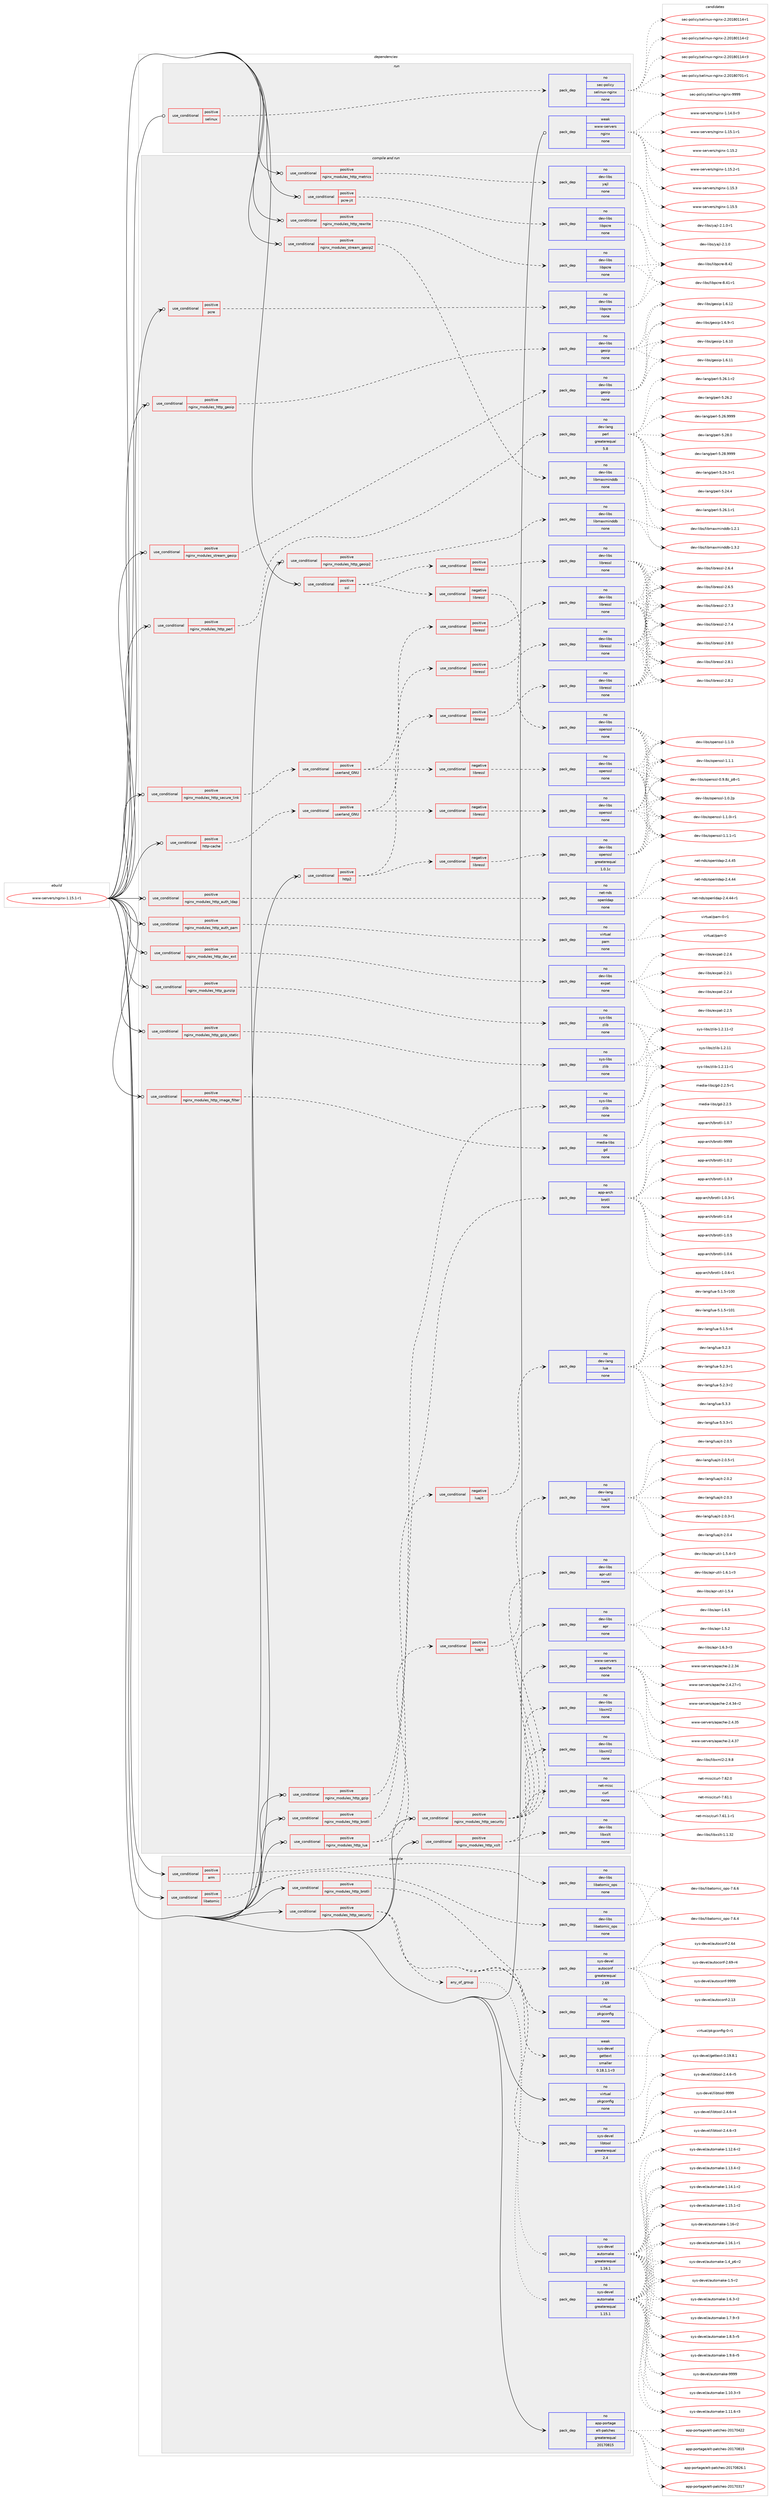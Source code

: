 digraph prolog {

# *************
# Graph options
# *************

newrank=true;
concentrate=true;
compound=true;
graph [rankdir=LR,fontname=Helvetica,fontsize=10,ranksep=1.5];#, ranksep=2.5, nodesep=0.2];
edge  [arrowhead=vee];
node  [fontname=Helvetica,fontsize=10];

# **********
# The ebuild
# **********

subgraph cluster_leftcol {
color=gray;
rank=same;
label=<<i>ebuild</i>>;
id [label="www-servers/nginx-1.15.1-r1", color=red, width=4, href="../www-servers/nginx-1.15.1-r1.svg"];
}

# ****************
# The dependencies
# ****************

subgraph cluster_midcol {
color=gray;
label=<<i>dependencies</i>>;
subgraph cluster_compile {
fillcolor="#eeeeee";
style=filled;
label=<<i>compile</i>>;
subgraph cond1743 {
dependency9393 [label=<<TABLE BORDER="0" CELLBORDER="1" CELLSPACING="0" CELLPADDING="4"><TR><TD ROWSPAN="3" CELLPADDING="10">use_conditional</TD></TR><TR><TD>positive</TD></TR><TR><TD>arm</TD></TR></TABLE>>, shape=none, color=red];
subgraph pack7429 {
dependency9394 [label=<<TABLE BORDER="0" CELLBORDER="1" CELLSPACING="0" CELLPADDING="4" WIDTH="220"><TR><TD ROWSPAN="6" CELLPADDING="30">pack_dep</TD></TR><TR><TD WIDTH="110">no</TD></TR><TR><TD>dev-libs</TD></TR><TR><TD>libatomic_ops</TD></TR><TR><TD>none</TD></TR><TR><TD></TD></TR></TABLE>>, shape=none, color=blue];
}
dependency9393:e -> dependency9394:w [weight=20,style="dashed",arrowhead="vee"];
}
id:e -> dependency9393:w [weight=20,style="solid",arrowhead="vee"];
subgraph cond1744 {
dependency9395 [label=<<TABLE BORDER="0" CELLBORDER="1" CELLSPACING="0" CELLPADDING="4"><TR><TD ROWSPAN="3" CELLPADDING="10">use_conditional</TD></TR><TR><TD>positive</TD></TR><TR><TD>libatomic</TD></TR></TABLE>>, shape=none, color=red];
subgraph pack7430 {
dependency9396 [label=<<TABLE BORDER="0" CELLBORDER="1" CELLSPACING="0" CELLPADDING="4" WIDTH="220"><TR><TD ROWSPAN="6" CELLPADDING="30">pack_dep</TD></TR><TR><TD WIDTH="110">no</TD></TR><TR><TD>dev-libs</TD></TR><TR><TD>libatomic_ops</TD></TR><TR><TD>none</TD></TR><TR><TD></TD></TR></TABLE>>, shape=none, color=blue];
}
dependency9395:e -> dependency9396:w [weight=20,style="dashed",arrowhead="vee"];
}
id:e -> dependency9395:w [weight=20,style="solid",arrowhead="vee"];
subgraph cond1745 {
dependency9397 [label=<<TABLE BORDER="0" CELLBORDER="1" CELLSPACING="0" CELLPADDING="4"><TR><TD ROWSPAN="3" CELLPADDING="10">use_conditional</TD></TR><TR><TD>positive</TD></TR><TR><TD>nginx_modules_http_brotli</TD></TR></TABLE>>, shape=none, color=red];
subgraph pack7431 {
dependency9398 [label=<<TABLE BORDER="0" CELLBORDER="1" CELLSPACING="0" CELLPADDING="4" WIDTH="220"><TR><TD ROWSPAN="6" CELLPADDING="30">pack_dep</TD></TR><TR><TD WIDTH="110">no</TD></TR><TR><TD>virtual</TD></TR><TR><TD>pkgconfig</TD></TR><TR><TD>none</TD></TR><TR><TD></TD></TR></TABLE>>, shape=none, color=blue];
}
dependency9397:e -> dependency9398:w [weight=20,style="dashed",arrowhead="vee"];
}
id:e -> dependency9397:w [weight=20,style="solid",arrowhead="vee"];
subgraph cond1746 {
dependency9399 [label=<<TABLE BORDER="0" CELLBORDER="1" CELLSPACING="0" CELLPADDING="4"><TR><TD ROWSPAN="3" CELLPADDING="10">use_conditional</TD></TR><TR><TD>positive</TD></TR><TR><TD>nginx_modules_http_security</TD></TR></TABLE>>, shape=none, color=red];
subgraph pack7432 {
dependency9400 [label=<<TABLE BORDER="0" CELLBORDER="1" CELLSPACING="0" CELLPADDING="4" WIDTH="220"><TR><TD ROWSPAN="6" CELLPADDING="30">pack_dep</TD></TR><TR><TD WIDTH="110">weak</TD></TR><TR><TD>sys-devel</TD></TR><TR><TD>gettext</TD></TR><TR><TD>smaller</TD></TR><TR><TD>0.18.1.1-r3</TD></TR></TABLE>>, shape=none, color=blue];
}
dependency9399:e -> dependency9400:w [weight=20,style="dashed",arrowhead="vee"];
subgraph any212 {
dependency9401 [label=<<TABLE BORDER="0" CELLBORDER="1" CELLSPACING="0" CELLPADDING="4"><TR><TD CELLPADDING="10">any_of_group</TD></TR></TABLE>>, shape=none, color=red];subgraph pack7433 {
dependency9402 [label=<<TABLE BORDER="0" CELLBORDER="1" CELLSPACING="0" CELLPADDING="4" WIDTH="220"><TR><TD ROWSPAN="6" CELLPADDING="30">pack_dep</TD></TR><TR><TD WIDTH="110">no</TD></TR><TR><TD>sys-devel</TD></TR><TR><TD>automake</TD></TR><TR><TD>greaterequal</TD></TR><TR><TD>1.16.1</TD></TR></TABLE>>, shape=none, color=blue];
}
dependency9401:e -> dependency9402:w [weight=20,style="dotted",arrowhead="oinv"];
subgraph pack7434 {
dependency9403 [label=<<TABLE BORDER="0" CELLBORDER="1" CELLSPACING="0" CELLPADDING="4" WIDTH="220"><TR><TD ROWSPAN="6" CELLPADDING="30">pack_dep</TD></TR><TR><TD WIDTH="110">no</TD></TR><TR><TD>sys-devel</TD></TR><TR><TD>automake</TD></TR><TR><TD>greaterequal</TD></TR><TR><TD>1.15.1</TD></TR></TABLE>>, shape=none, color=blue];
}
dependency9401:e -> dependency9403:w [weight=20,style="dotted",arrowhead="oinv"];
}
dependency9399:e -> dependency9401:w [weight=20,style="dashed",arrowhead="vee"];
subgraph pack7435 {
dependency9404 [label=<<TABLE BORDER="0" CELLBORDER="1" CELLSPACING="0" CELLPADDING="4" WIDTH="220"><TR><TD ROWSPAN="6" CELLPADDING="30">pack_dep</TD></TR><TR><TD WIDTH="110">no</TD></TR><TR><TD>sys-devel</TD></TR><TR><TD>autoconf</TD></TR><TR><TD>greaterequal</TD></TR><TR><TD>2.69</TD></TR></TABLE>>, shape=none, color=blue];
}
dependency9399:e -> dependency9404:w [weight=20,style="dashed",arrowhead="vee"];
subgraph pack7436 {
dependency9405 [label=<<TABLE BORDER="0" CELLBORDER="1" CELLSPACING="0" CELLPADDING="4" WIDTH="220"><TR><TD ROWSPAN="6" CELLPADDING="30">pack_dep</TD></TR><TR><TD WIDTH="110">no</TD></TR><TR><TD>sys-devel</TD></TR><TR><TD>libtool</TD></TR><TR><TD>greaterequal</TD></TR><TR><TD>2.4</TD></TR></TABLE>>, shape=none, color=blue];
}
dependency9399:e -> dependency9405:w [weight=20,style="dashed",arrowhead="vee"];
}
id:e -> dependency9399:w [weight=20,style="solid",arrowhead="vee"];
subgraph pack7437 {
dependency9406 [label=<<TABLE BORDER="0" CELLBORDER="1" CELLSPACING="0" CELLPADDING="4" WIDTH="220"><TR><TD ROWSPAN="6" CELLPADDING="30">pack_dep</TD></TR><TR><TD WIDTH="110">no</TD></TR><TR><TD>app-portage</TD></TR><TR><TD>elt-patches</TD></TR><TR><TD>greaterequal</TD></TR><TR><TD>20170815</TD></TR></TABLE>>, shape=none, color=blue];
}
id:e -> dependency9406:w [weight=20,style="solid",arrowhead="vee"];
subgraph pack7438 {
dependency9407 [label=<<TABLE BORDER="0" CELLBORDER="1" CELLSPACING="0" CELLPADDING="4" WIDTH="220"><TR><TD ROWSPAN="6" CELLPADDING="30">pack_dep</TD></TR><TR><TD WIDTH="110">no</TD></TR><TR><TD>virtual</TD></TR><TR><TD>pkgconfig</TD></TR><TR><TD>none</TD></TR><TR><TD></TD></TR></TABLE>>, shape=none, color=blue];
}
id:e -> dependency9407:w [weight=20,style="solid",arrowhead="vee"];
}
subgraph cluster_compileandrun {
fillcolor="#eeeeee";
style=filled;
label=<<i>compile and run</i>>;
subgraph cond1747 {
dependency9408 [label=<<TABLE BORDER="0" CELLBORDER="1" CELLSPACING="0" CELLPADDING="4"><TR><TD ROWSPAN="3" CELLPADDING="10">use_conditional</TD></TR><TR><TD>positive</TD></TR><TR><TD>http-cache</TD></TR></TABLE>>, shape=none, color=red];
subgraph cond1748 {
dependency9409 [label=<<TABLE BORDER="0" CELLBORDER="1" CELLSPACING="0" CELLPADDING="4"><TR><TD ROWSPAN="3" CELLPADDING="10">use_conditional</TD></TR><TR><TD>positive</TD></TR><TR><TD>userland_GNU</TD></TR></TABLE>>, shape=none, color=red];
subgraph cond1749 {
dependency9410 [label=<<TABLE BORDER="0" CELLBORDER="1" CELLSPACING="0" CELLPADDING="4"><TR><TD ROWSPAN="3" CELLPADDING="10">use_conditional</TD></TR><TR><TD>negative</TD></TR><TR><TD>libressl</TD></TR></TABLE>>, shape=none, color=red];
subgraph pack7439 {
dependency9411 [label=<<TABLE BORDER="0" CELLBORDER="1" CELLSPACING="0" CELLPADDING="4" WIDTH="220"><TR><TD ROWSPAN="6" CELLPADDING="30">pack_dep</TD></TR><TR><TD WIDTH="110">no</TD></TR><TR><TD>dev-libs</TD></TR><TR><TD>openssl</TD></TR><TR><TD>none</TD></TR><TR><TD></TD></TR></TABLE>>, shape=none, color=blue];
}
dependency9410:e -> dependency9411:w [weight=20,style="dashed",arrowhead="vee"];
}
dependency9409:e -> dependency9410:w [weight=20,style="dashed",arrowhead="vee"];
subgraph cond1750 {
dependency9412 [label=<<TABLE BORDER="0" CELLBORDER="1" CELLSPACING="0" CELLPADDING="4"><TR><TD ROWSPAN="3" CELLPADDING="10">use_conditional</TD></TR><TR><TD>positive</TD></TR><TR><TD>libressl</TD></TR></TABLE>>, shape=none, color=red];
subgraph pack7440 {
dependency9413 [label=<<TABLE BORDER="0" CELLBORDER="1" CELLSPACING="0" CELLPADDING="4" WIDTH="220"><TR><TD ROWSPAN="6" CELLPADDING="30">pack_dep</TD></TR><TR><TD WIDTH="110">no</TD></TR><TR><TD>dev-libs</TD></TR><TR><TD>libressl</TD></TR><TR><TD>none</TD></TR><TR><TD></TD></TR></TABLE>>, shape=none, color=blue];
}
dependency9412:e -> dependency9413:w [weight=20,style="dashed",arrowhead="vee"];
}
dependency9409:e -> dependency9412:w [weight=20,style="dashed",arrowhead="vee"];
}
dependency9408:e -> dependency9409:w [weight=20,style="dashed",arrowhead="vee"];
}
id:e -> dependency9408:w [weight=20,style="solid",arrowhead="odotvee"];
subgraph cond1751 {
dependency9414 [label=<<TABLE BORDER="0" CELLBORDER="1" CELLSPACING="0" CELLPADDING="4"><TR><TD ROWSPAN="3" CELLPADDING="10">use_conditional</TD></TR><TR><TD>positive</TD></TR><TR><TD>http2</TD></TR></TABLE>>, shape=none, color=red];
subgraph cond1752 {
dependency9415 [label=<<TABLE BORDER="0" CELLBORDER="1" CELLSPACING="0" CELLPADDING="4"><TR><TD ROWSPAN="3" CELLPADDING="10">use_conditional</TD></TR><TR><TD>negative</TD></TR><TR><TD>libressl</TD></TR></TABLE>>, shape=none, color=red];
subgraph pack7441 {
dependency9416 [label=<<TABLE BORDER="0" CELLBORDER="1" CELLSPACING="0" CELLPADDING="4" WIDTH="220"><TR><TD ROWSPAN="6" CELLPADDING="30">pack_dep</TD></TR><TR><TD WIDTH="110">no</TD></TR><TR><TD>dev-libs</TD></TR><TR><TD>openssl</TD></TR><TR><TD>greaterequal</TD></TR><TR><TD>1.0.1c</TD></TR></TABLE>>, shape=none, color=blue];
}
dependency9415:e -> dependency9416:w [weight=20,style="dashed",arrowhead="vee"];
}
dependency9414:e -> dependency9415:w [weight=20,style="dashed",arrowhead="vee"];
subgraph cond1753 {
dependency9417 [label=<<TABLE BORDER="0" CELLBORDER="1" CELLSPACING="0" CELLPADDING="4"><TR><TD ROWSPAN="3" CELLPADDING="10">use_conditional</TD></TR><TR><TD>positive</TD></TR><TR><TD>libressl</TD></TR></TABLE>>, shape=none, color=red];
subgraph pack7442 {
dependency9418 [label=<<TABLE BORDER="0" CELLBORDER="1" CELLSPACING="0" CELLPADDING="4" WIDTH="220"><TR><TD ROWSPAN="6" CELLPADDING="30">pack_dep</TD></TR><TR><TD WIDTH="110">no</TD></TR><TR><TD>dev-libs</TD></TR><TR><TD>libressl</TD></TR><TR><TD>none</TD></TR><TR><TD></TD></TR></TABLE>>, shape=none, color=blue];
}
dependency9417:e -> dependency9418:w [weight=20,style="dashed",arrowhead="vee"];
}
dependency9414:e -> dependency9417:w [weight=20,style="dashed",arrowhead="vee"];
}
id:e -> dependency9414:w [weight=20,style="solid",arrowhead="odotvee"];
subgraph cond1754 {
dependency9419 [label=<<TABLE BORDER="0" CELLBORDER="1" CELLSPACING="0" CELLPADDING="4"><TR><TD ROWSPAN="3" CELLPADDING="10">use_conditional</TD></TR><TR><TD>positive</TD></TR><TR><TD>nginx_modules_http_auth_ldap</TD></TR></TABLE>>, shape=none, color=red];
subgraph pack7443 {
dependency9420 [label=<<TABLE BORDER="0" CELLBORDER="1" CELLSPACING="0" CELLPADDING="4" WIDTH="220"><TR><TD ROWSPAN="6" CELLPADDING="30">pack_dep</TD></TR><TR><TD WIDTH="110">no</TD></TR><TR><TD>net-nds</TD></TR><TR><TD>openldap</TD></TR><TR><TD>none</TD></TR><TR><TD></TD></TR></TABLE>>, shape=none, color=blue];
}
dependency9419:e -> dependency9420:w [weight=20,style="dashed",arrowhead="vee"];
}
id:e -> dependency9419:w [weight=20,style="solid",arrowhead="odotvee"];
subgraph cond1755 {
dependency9421 [label=<<TABLE BORDER="0" CELLBORDER="1" CELLSPACING="0" CELLPADDING="4"><TR><TD ROWSPAN="3" CELLPADDING="10">use_conditional</TD></TR><TR><TD>positive</TD></TR><TR><TD>nginx_modules_http_auth_pam</TD></TR></TABLE>>, shape=none, color=red];
subgraph pack7444 {
dependency9422 [label=<<TABLE BORDER="0" CELLBORDER="1" CELLSPACING="0" CELLPADDING="4" WIDTH="220"><TR><TD ROWSPAN="6" CELLPADDING="30">pack_dep</TD></TR><TR><TD WIDTH="110">no</TD></TR><TR><TD>virtual</TD></TR><TR><TD>pam</TD></TR><TR><TD>none</TD></TR><TR><TD></TD></TR></TABLE>>, shape=none, color=blue];
}
dependency9421:e -> dependency9422:w [weight=20,style="dashed",arrowhead="vee"];
}
id:e -> dependency9421:w [weight=20,style="solid",arrowhead="odotvee"];
subgraph cond1756 {
dependency9423 [label=<<TABLE BORDER="0" CELLBORDER="1" CELLSPACING="0" CELLPADDING="4"><TR><TD ROWSPAN="3" CELLPADDING="10">use_conditional</TD></TR><TR><TD>positive</TD></TR><TR><TD>nginx_modules_http_brotli</TD></TR></TABLE>>, shape=none, color=red];
subgraph pack7445 {
dependency9424 [label=<<TABLE BORDER="0" CELLBORDER="1" CELLSPACING="0" CELLPADDING="4" WIDTH="220"><TR><TD ROWSPAN="6" CELLPADDING="30">pack_dep</TD></TR><TR><TD WIDTH="110">no</TD></TR><TR><TD>app-arch</TD></TR><TR><TD>brotli</TD></TR><TR><TD>none</TD></TR><TR><TD></TD></TR></TABLE>>, shape=none, color=blue];
}
dependency9423:e -> dependency9424:w [weight=20,style="dashed",arrowhead="vee"];
}
id:e -> dependency9423:w [weight=20,style="solid",arrowhead="odotvee"];
subgraph cond1757 {
dependency9425 [label=<<TABLE BORDER="0" CELLBORDER="1" CELLSPACING="0" CELLPADDING="4"><TR><TD ROWSPAN="3" CELLPADDING="10">use_conditional</TD></TR><TR><TD>positive</TD></TR><TR><TD>nginx_modules_http_dav_ext</TD></TR></TABLE>>, shape=none, color=red];
subgraph pack7446 {
dependency9426 [label=<<TABLE BORDER="0" CELLBORDER="1" CELLSPACING="0" CELLPADDING="4" WIDTH="220"><TR><TD ROWSPAN="6" CELLPADDING="30">pack_dep</TD></TR><TR><TD WIDTH="110">no</TD></TR><TR><TD>dev-libs</TD></TR><TR><TD>expat</TD></TR><TR><TD>none</TD></TR><TR><TD></TD></TR></TABLE>>, shape=none, color=blue];
}
dependency9425:e -> dependency9426:w [weight=20,style="dashed",arrowhead="vee"];
}
id:e -> dependency9425:w [weight=20,style="solid",arrowhead="odotvee"];
subgraph cond1758 {
dependency9427 [label=<<TABLE BORDER="0" CELLBORDER="1" CELLSPACING="0" CELLPADDING="4"><TR><TD ROWSPAN="3" CELLPADDING="10">use_conditional</TD></TR><TR><TD>positive</TD></TR><TR><TD>nginx_modules_http_geoip</TD></TR></TABLE>>, shape=none, color=red];
subgraph pack7447 {
dependency9428 [label=<<TABLE BORDER="0" CELLBORDER="1" CELLSPACING="0" CELLPADDING="4" WIDTH="220"><TR><TD ROWSPAN="6" CELLPADDING="30">pack_dep</TD></TR><TR><TD WIDTH="110">no</TD></TR><TR><TD>dev-libs</TD></TR><TR><TD>geoip</TD></TR><TR><TD>none</TD></TR><TR><TD></TD></TR></TABLE>>, shape=none, color=blue];
}
dependency9427:e -> dependency9428:w [weight=20,style="dashed",arrowhead="vee"];
}
id:e -> dependency9427:w [weight=20,style="solid",arrowhead="odotvee"];
subgraph cond1759 {
dependency9429 [label=<<TABLE BORDER="0" CELLBORDER="1" CELLSPACING="0" CELLPADDING="4"><TR><TD ROWSPAN="3" CELLPADDING="10">use_conditional</TD></TR><TR><TD>positive</TD></TR><TR><TD>nginx_modules_http_geoip2</TD></TR></TABLE>>, shape=none, color=red];
subgraph pack7448 {
dependency9430 [label=<<TABLE BORDER="0" CELLBORDER="1" CELLSPACING="0" CELLPADDING="4" WIDTH="220"><TR><TD ROWSPAN="6" CELLPADDING="30">pack_dep</TD></TR><TR><TD WIDTH="110">no</TD></TR><TR><TD>dev-libs</TD></TR><TR><TD>libmaxminddb</TD></TR><TR><TD>none</TD></TR><TR><TD></TD></TR></TABLE>>, shape=none, color=blue];
}
dependency9429:e -> dependency9430:w [weight=20,style="dashed",arrowhead="vee"];
}
id:e -> dependency9429:w [weight=20,style="solid",arrowhead="odotvee"];
subgraph cond1760 {
dependency9431 [label=<<TABLE BORDER="0" CELLBORDER="1" CELLSPACING="0" CELLPADDING="4"><TR><TD ROWSPAN="3" CELLPADDING="10">use_conditional</TD></TR><TR><TD>positive</TD></TR><TR><TD>nginx_modules_http_gunzip</TD></TR></TABLE>>, shape=none, color=red];
subgraph pack7449 {
dependency9432 [label=<<TABLE BORDER="0" CELLBORDER="1" CELLSPACING="0" CELLPADDING="4" WIDTH="220"><TR><TD ROWSPAN="6" CELLPADDING="30">pack_dep</TD></TR><TR><TD WIDTH="110">no</TD></TR><TR><TD>sys-libs</TD></TR><TR><TD>zlib</TD></TR><TR><TD>none</TD></TR><TR><TD></TD></TR></TABLE>>, shape=none, color=blue];
}
dependency9431:e -> dependency9432:w [weight=20,style="dashed",arrowhead="vee"];
}
id:e -> dependency9431:w [weight=20,style="solid",arrowhead="odotvee"];
subgraph cond1761 {
dependency9433 [label=<<TABLE BORDER="0" CELLBORDER="1" CELLSPACING="0" CELLPADDING="4"><TR><TD ROWSPAN="3" CELLPADDING="10">use_conditional</TD></TR><TR><TD>positive</TD></TR><TR><TD>nginx_modules_http_gzip</TD></TR></TABLE>>, shape=none, color=red];
subgraph pack7450 {
dependency9434 [label=<<TABLE BORDER="0" CELLBORDER="1" CELLSPACING="0" CELLPADDING="4" WIDTH="220"><TR><TD ROWSPAN="6" CELLPADDING="30">pack_dep</TD></TR><TR><TD WIDTH="110">no</TD></TR><TR><TD>sys-libs</TD></TR><TR><TD>zlib</TD></TR><TR><TD>none</TD></TR><TR><TD></TD></TR></TABLE>>, shape=none, color=blue];
}
dependency9433:e -> dependency9434:w [weight=20,style="dashed",arrowhead="vee"];
}
id:e -> dependency9433:w [weight=20,style="solid",arrowhead="odotvee"];
subgraph cond1762 {
dependency9435 [label=<<TABLE BORDER="0" CELLBORDER="1" CELLSPACING="0" CELLPADDING="4"><TR><TD ROWSPAN="3" CELLPADDING="10">use_conditional</TD></TR><TR><TD>positive</TD></TR><TR><TD>nginx_modules_http_gzip_static</TD></TR></TABLE>>, shape=none, color=red];
subgraph pack7451 {
dependency9436 [label=<<TABLE BORDER="0" CELLBORDER="1" CELLSPACING="0" CELLPADDING="4" WIDTH="220"><TR><TD ROWSPAN="6" CELLPADDING="30">pack_dep</TD></TR><TR><TD WIDTH="110">no</TD></TR><TR><TD>sys-libs</TD></TR><TR><TD>zlib</TD></TR><TR><TD>none</TD></TR><TR><TD></TD></TR></TABLE>>, shape=none, color=blue];
}
dependency9435:e -> dependency9436:w [weight=20,style="dashed",arrowhead="vee"];
}
id:e -> dependency9435:w [weight=20,style="solid",arrowhead="odotvee"];
subgraph cond1763 {
dependency9437 [label=<<TABLE BORDER="0" CELLBORDER="1" CELLSPACING="0" CELLPADDING="4"><TR><TD ROWSPAN="3" CELLPADDING="10">use_conditional</TD></TR><TR><TD>positive</TD></TR><TR><TD>nginx_modules_http_image_filter</TD></TR></TABLE>>, shape=none, color=red];
subgraph pack7452 {
dependency9438 [label=<<TABLE BORDER="0" CELLBORDER="1" CELLSPACING="0" CELLPADDING="4" WIDTH="220"><TR><TD ROWSPAN="6" CELLPADDING="30">pack_dep</TD></TR><TR><TD WIDTH="110">no</TD></TR><TR><TD>media-libs</TD></TR><TR><TD>gd</TD></TR><TR><TD>none</TD></TR><TR><TD></TD></TR></TABLE>>, shape=none, color=blue];
}
dependency9437:e -> dependency9438:w [weight=20,style="dashed",arrowhead="vee"];
}
id:e -> dependency9437:w [weight=20,style="solid",arrowhead="odotvee"];
subgraph cond1764 {
dependency9439 [label=<<TABLE BORDER="0" CELLBORDER="1" CELLSPACING="0" CELLPADDING="4"><TR><TD ROWSPAN="3" CELLPADDING="10">use_conditional</TD></TR><TR><TD>positive</TD></TR><TR><TD>nginx_modules_http_lua</TD></TR></TABLE>>, shape=none, color=red];
subgraph cond1765 {
dependency9440 [label=<<TABLE BORDER="0" CELLBORDER="1" CELLSPACING="0" CELLPADDING="4"><TR><TD ROWSPAN="3" CELLPADDING="10">use_conditional</TD></TR><TR><TD>negative</TD></TR><TR><TD>luajit</TD></TR></TABLE>>, shape=none, color=red];
subgraph pack7453 {
dependency9441 [label=<<TABLE BORDER="0" CELLBORDER="1" CELLSPACING="0" CELLPADDING="4" WIDTH="220"><TR><TD ROWSPAN="6" CELLPADDING="30">pack_dep</TD></TR><TR><TD WIDTH="110">no</TD></TR><TR><TD>dev-lang</TD></TR><TR><TD>lua</TD></TR><TR><TD>none</TD></TR><TR><TD></TD></TR></TABLE>>, shape=none, color=blue];
}
dependency9440:e -> dependency9441:w [weight=20,style="dashed",arrowhead="vee"];
}
dependency9439:e -> dependency9440:w [weight=20,style="dashed",arrowhead="vee"];
subgraph cond1766 {
dependency9442 [label=<<TABLE BORDER="0" CELLBORDER="1" CELLSPACING="0" CELLPADDING="4"><TR><TD ROWSPAN="3" CELLPADDING="10">use_conditional</TD></TR><TR><TD>positive</TD></TR><TR><TD>luajit</TD></TR></TABLE>>, shape=none, color=red];
subgraph pack7454 {
dependency9443 [label=<<TABLE BORDER="0" CELLBORDER="1" CELLSPACING="0" CELLPADDING="4" WIDTH="220"><TR><TD ROWSPAN="6" CELLPADDING="30">pack_dep</TD></TR><TR><TD WIDTH="110">no</TD></TR><TR><TD>dev-lang</TD></TR><TR><TD>luajit</TD></TR><TR><TD>none</TD></TR><TR><TD></TD></TR></TABLE>>, shape=none, color=blue];
}
dependency9442:e -> dependency9443:w [weight=20,style="dashed",arrowhead="vee"];
}
dependency9439:e -> dependency9442:w [weight=20,style="dashed",arrowhead="vee"];
}
id:e -> dependency9439:w [weight=20,style="solid",arrowhead="odotvee"];
subgraph cond1767 {
dependency9444 [label=<<TABLE BORDER="0" CELLBORDER="1" CELLSPACING="0" CELLPADDING="4"><TR><TD ROWSPAN="3" CELLPADDING="10">use_conditional</TD></TR><TR><TD>positive</TD></TR><TR><TD>nginx_modules_http_metrics</TD></TR></TABLE>>, shape=none, color=red];
subgraph pack7455 {
dependency9445 [label=<<TABLE BORDER="0" CELLBORDER="1" CELLSPACING="0" CELLPADDING="4" WIDTH="220"><TR><TD ROWSPAN="6" CELLPADDING="30">pack_dep</TD></TR><TR><TD WIDTH="110">no</TD></TR><TR><TD>dev-libs</TD></TR><TR><TD>yajl</TD></TR><TR><TD>none</TD></TR><TR><TD></TD></TR></TABLE>>, shape=none, color=blue];
}
dependency9444:e -> dependency9445:w [weight=20,style="dashed",arrowhead="vee"];
}
id:e -> dependency9444:w [weight=20,style="solid",arrowhead="odotvee"];
subgraph cond1768 {
dependency9446 [label=<<TABLE BORDER="0" CELLBORDER="1" CELLSPACING="0" CELLPADDING="4"><TR><TD ROWSPAN="3" CELLPADDING="10">use_conditional</TD></TR><TR><TD>positive</TD></TR><TR><TD>nginx_modules_http_perl</TD></TR></TABLE>>, shape=none, color=red];
subgraph pack7456 {
dependency9447 [label=<<TABLE BORDER="0" CELLBORDER="1" CELLSPACING="0" CELLPADDING="4" WIDTH="220"><TR><TD ROWSPAN="6" CELLPADDING="30">pack_dep</TD></TR><TR><TD WIDTH="110">no</TD></TR><TR><TD>dev-lang</TD></TR><TR><TD>perl</TD></TR><TR><TD>greaterequal</TD></TR><TR><TD>5.8</TD></TR></TABLE>>, shape=none, color=blue];
}
dependency9446:e -> dependency9447:w [weight=20,style="dashed",arrowhead="vee"];
}
id:e -> dependency9446:w [weight=20,style="solid",arrowhead="odotvee"];
subgraph cond1769 {
dependency9448 [label=<<TABLE BORDER="0" CELLBORDER="1" CELLSPACING="0" CELLPADDING="4"><TR><TD ROWSPAN="3" CELLPADDING="10">use_conditional</TD></TR><TR><TD>positive</TD></TR><TR><TD>nginx_modules_http_rewrite</TD></TR></TABLE>>, shape=none, color=red];
subgraph pack7457 {
dependency9449 [label=<<TABLE BORDER="0" CELLBORDER="1" CELLSPACING="0" CELLPADDING="4" WIDTH="220"><TR><TD ROWSPAN="6" CELLPADDING="30">pack_dep</TD></TR><TR><TD WIDTH="110">no</TD></TR><TR><TD>dev-libs</TD></TR><TR><TD>libpcre</TD></TR><TR><TD>none</TD></TR><TR><TD></TD></TR></TABLE>>, shape=none, color=blue];
}
dependency9448:e -> dependency9449:w [weight=20,style="dashed",arrowhead="vee"];
}
id:e -> dependency9448:w [weight=20,style="solid",arrowhead="odotvee"];
subgraph cond1770 {
dependency9450 [label=<<TABLE BORDER="0" CELLBORDER="1" CELLSPACING="0" CELLPADDING="4"><TR><TD ROWSPAN="3" CELLPADDING="10">use_conditional</TD></TR><TR><TD>positive</TD></TR><TR><TD>nginx_modules_http_secure_link</TD></TR></TABLE>>, shape=none, color=red];
subgraph cond1771 {
dependency9451 [label=<<TABLE BORDER="0" CELLBORDER="1" CELLSPACING="0" CELLPADDING="4"><TR><TD ROWSPAN="3" CELLPADDING="10">use_conditional</TD></TR><TR><TD>positive</TD></TR><TR><TD>userland_GNU</TD></TR></TABLE>>, shape=none, color=red];
subgraph cond1772 {
dependency9452 [label=<<TABLE BORDER="0" CELLBORDER="1" CELLSPACING="0" CELLPADDING="4"><TR><TD ROWSPAN="3" CELLPADDING="10">use_conditional</TD></TR><TR><TD>negative</TD></TR><TR><TD>libressl</TD></TR></TABLE>>, shape=none, color=red];
subgraph pack7458 {
dependency9453 [label=<<TABLE BORDER="0" CELLBORDER="1" CELLSPACING="0" CELLPADDING="4" WIDTH="220"><TR><TD ROWSPAN="6" CELLPADDING="30">pack_dep</TD></TR><TR><TD WIDTH="110">no</TD></TR><TR><TD>dev-libs</TD></TR><TR><TD>openssl</TD></TR><TR><TD>none</TD></TR><TR><TD></TD></TR></TABLE>>, shape=none, color=blue];
}
dependency9452:e -> dependency9453:w [weight=20,style="dashed",arrowhead="vee"];
}
dependency9451:e -> dependency9452:w [weight=20,style="dashed",arrowhead="vee"];
subgraph cond1773 {
dependency9454 [label=<<TABLE BORDER="0" CELLBORDER="1" CELLSPACING="0" CELLPADDING="4"><TR><TD ROWSPAN="3" CELLPADDING="10">use_conditional</TD></TR><TR><TD>positive</TD></TR><TR><TD>libressl</TD></TR></TABLE>>, shape=none, color=red];
subgraph pack7459 {
dependency9455 [label=<<TABLE BORDER="0" CELLBORDER="1" CELLSPACING="0" CELLPADDING="4" WIDTH="220"><TR><TD ROWSPAN="6" CELLPADDING="30">pack_dep</TD></TR><TR><TD WIDTH="110">no</TD></TR><TR><TD>dev-libs</TD></TR><TR><TD>libressl</TD></TR><TR><TD>none</TD></TR><TR><TD></TD></TR></TABLE>>, shape=none, color=blue];
}
dependency9454:e -> dependency9455:w [weight=20,style="dashed",arrowhead="vee"];
}
dependency9451:e -> dependency9454:w [weight=20,style="dashed",arrowhead="vee"];
}
dependency9450:e -> dependency9451:w [weight=20,style="dashed",arrowhead="vee"];
}
id:e -> dependency9450:w [weight=20,style="solid",arrowhead="odotvee"];
subgraph cond1774 {
dependency9456 [label=<<TABLE BORDER="0" CELLBORDER="1" CELLSPACING="0" CELLPADDING="4"><TR><TD ROWSPAN="3" CELLPADDING="10">use_conditional</TD></TR><TR><TD>positive</TD></TR><TR><TD>nginx_modules_http_security</TD></TR></TABLE>>, shape=none, color=red];
subgraph pack7460 {
dependency9457 [label=<<TABLE BORDER="0" CELLBORDER="1" CELLSPACING="0" CELLPADDING="4" WIDTH="220"><TR><TD ROWSPAN="6" CELLPADDING="30">pack_dep</TD></TR><TR><TD WIDTH="110">no</TD></TR><TR><TD>dev-libs</TD></TR><TR><TD>apr</TD></TR><TR><TD>none</TD></TR><TR><TD></TD></TR></TABLE>>, shape=none, color=blue];
}
dependency9456:e -> dependency9457:w [weight=20,style="dashed",arrowhead="vee"];
subgraph pack7461 {
dependency9458 [label=<<TABLE BORDER="0" CELLBORDER="1" CELLSPACING="0" CELLPADDING="4" WIDTH="220"><TR><TD ROWSPAN="6" CELLPADDING="30">pack_dep</TD></TR><TR><TD WIDTH="110">no</TD></TR><TR><TD>dev-libs</TD></TR><TR><TD>apr-util</TD></TR><TR><TD>none</TD></TR><TR><TD></TD></TR></TABLE>>, shape=none, color=blue];
}
dependency9456:e -> dependency9458:w [weight=20,style="dashed",arrowhead="vee"];
subgraph pack7462 {
dependency9459 [label=<<TABLE BORDER="0" CELLBORDER="1" CELLSPACING="0" CELLPADDING="4" WIDTH="220"><TR><TD ROWSPAN="6" CELLPADDING="30">pack_dep</TD></TR><TR><TD WIDTH="110">no</TD></TR><TR><TD>dev-libs</TD></TR><TR><TD>libxml2</TD></TR><TR><TD>none</TD></TR><TR><TD></TD></TR></TABLE>>, shape=none, color=blue];
}
dependency9456:e -> dependency9459:w [weight=20,style="dashed",arrowhead="vee"];
subgraph pack7463 {
dependency9460 [label=<<TABLE BORDER="0" CELLBORDER="1" CELLSPACING="0" CELLPADDING="4" WIDTH="220"><TR><TD ROWSPAN="6" CELLPADDING="30">pack_dep</TD></TR><TR><TD WIDTH="110">no</TD></TR><TR><TD>net-misc</TD></TR><TR><TD>curl</TD></TR><TR><TD>none</TD></TR><TR><TD></TD></TR></TABLE>>, shape=none, color=blue];
}
dependency9456:e -> dependency9460:w [weight=20,style="dashed",arrowhead="vee"];
subgraph pack7464 {
dependency9461 [label=<<TABLE BORDER="0" CELLBORDER="1" CELLSPACING="0" CELLPADDING="4" WIDTH="220"><TR><TD ROWSPAN="6" CELLPADDING="30">pack_dep</TD></TR><TR><TD WIDTH="110">no</TD></TR><TR><TD>www-servers</TD></TR><TR><TD>apache</TD></TR><TR><TD>none</TD></TR><TR><TD></TD></TR></TABLE>>, shape=none, color=blue];
}
dependency9456:e -> dependency9461:w [weight=20,style="dashed",arrowhead="vee"];
}
id:e -> dependency9456:w [weight=20,style="solid",arrowhead="odotvee"];
subgraph cond1775 {
dependency9462 [label=<<TABLE BORDER="0" CELLBORDER="1" CELLSPACING="0" CELLPADDING="4"><TR><TD ROWSPAN="3" CELLPADDING="10">use_conditional</TD></TR><TR><TD>positive</TD></TR><TR><TD>nginx_modules_http_xslt</TD></TR></TABLE>>, shape=none, color=red];
subgraph pack7465 {
dependency9463 [label=<<TABLE BORDER="0" CELLBORDER="1" CELLSPACING="0" CELLPADDING="4" WIDTH="220"><TR><TD ROWSPAN="6" CELLPADDING="30">pack_dep</TD></TR><TR><TD WIDTH="110">no</TD></TR><TR><TD>dev-libs</TD></TR><TR><TD>libxml2</TD></TR><TR><TD>none</TD></TR><TR><TD></TD></TR></TABLE>>, shape=none, color=blue];
}
dependency9462:e -> dependency9463:w [weight=20,style="dashed",arrowhead="vee"];
subgraph pack7466 {
dependency9464 [label=<<TABLE BORDER="0" CELLBORDER="1" CELLSPACING="0" CELLPADDING="4" WIDTH="220"><TR><TD ROWSPAN="6" CELLPADDING="30">pack_dep</TD></TR><TR><TD WIDTH="110">no</TD></TR><TR><TD>dev-libs</TD></TR><TR><TD>libxslt</TD></TR><TR><TD>none</TD></TR><TR><TD></TD></TR></TABLE>>, shape=none, color=blue];
}
dependency9462:e -> dependency9464:w [weight=20,style="dashed",arrowhead="vee"];
}
id:e -> dependency9462:w [weight=20,style="solid",arrowhead="odotvee"];
subgraph cond1776 {
dependency9465 [label=<<TABLE BORDER="0" CELLBORDER="1" CELLSPACING="0" CELLPADDING="4"><TR><TD ROWSPAN="3" CELLPADDING="10">use_conditional</TD></TR><TR><TD>positive</TD></TR><TR><TD>nginx_modules_stream_geoip</TD></TR></TABLE>>, shape=none, color=red];
subgraph pack7467 {
dependency9466 [label=<<TABLE BORDER="0" CELLBORDER="1" CELLSPACING="0" CELLPADDING="4" WIDTH="220"><TR><TD ROWSPAN="6" CELLPADDING="30">pack_dep</TD></TR><TR><TD WIDTH="110">no</TD></TR><TR><TD>dev-libs</TD></TR><TR><TD>geoip</TD></TR><TR><TD>none</TD></TR><TR><TD></TD></TR></TABLE>>, shape=none, color=blue];
}
dependency9465:e -> dependency9466:w [weight=20,style="dashed",arrowhead="vee"];
}
id:e -> dependency9465:w [weight=20,style="solid",arrowhead="odotvee"];
subgraph cond1777 {
dependency9467 [label=<<TABLE BORDER="0" CELLBORDER="1" CELLSPACING="0" CELLPADDING="4"><TR><TD ROWSPAN="3" CELLPADDING="10">use_conditional</TD></TR><TR><TD>positive</TD></TR><TR><TD>nginx_modules_stream_geoip2</TD></TR></TABLE>>, shape=none, color=red];
subgraph pack7468 {
dependency9468 [label=<<TABLE BORDER="0" CELLBORDER="1" CELLSPACING="0" CELLPADDING="4" WIDTH="220"><TR><TD ROWSPAN="6" CELLPADDING="30">pack_dep</TD></TR><TR><TD WIDTH="110">no</TD></TR><TR><TD>dev-libs</TD></TR><TR><TD>libmaxminddb</TD></TR><TR><TD>none</TD></TR><TR><TD></TD></TR></TABLE>>, shape=none, color=blue];
}
dependency9467:e -> dependency9468:w [weight=20,style="dashed",arrowhead="vee"];
}
id:e -> dependency9467:w [weight=20,style="solid",arrowhead="odotvee"];
subgraph cond1778 {
dependency9469 [label=<<TABLE BORDER="0" CELLBORDER="1" CELLSPACING="0" CELLPADDING="4"><TR><TD ROWSPAN="3" CELLPADDING="10">use_conditional</TD></TR><TR><TD>positive</TD></TR><TR><TD>pcre</TD></TR></TABLE>>, shape=none, color=red];
subgraph pack7469 {
dependency9470 [label=<<TABLE BORDER="0" CELLBORDER="1" CELLSPACING="0" CELLPADDING="4" WIDTH="220"><TR><TD ROWSPAN="6" CELLPADDING="30">pack_dep</TD></TR><TR><TD WIDTH="110">no</TD></TR><TR><TD>dev-libs</TD></TR><TR><TD>libpcre</TD></TR><TR><TD>none</TD></TR><TR><TD></TD></TR></TABLE>>, shape=none, color=blue];
}
dependency9469:e -> dependency9470:w [weight=20,style="dashed",arrowhead="vee"];
}
id:e -> dependency9469:w [weight=20,style="solid",arrowhead="odotvee"];
subgraph cond1779 {
dependency9471 [label=<<TABLE BORDER="0" CELLBORDER="1" CELLSPACING="0" CELLPADDING="4"><TR><TD ROWSPAN="3" CELLPADDING="10">use_conditional</TD></TR><TR><TD>positive</TD></TR><TR><TD>pcre-jit</TD></TR></TABLE>>, shape=none, color=red];
subgraph pack7470 {
dependency9472 [label=<<TABLE BORDER="0" CELLBORDER="1" CELLSPACING="0" CELLPADDING="4" WIDTH="220"><TR><TD ROWSPAN="6" CELLPADDING="30">pack_dep</TD></TR><TR><TD WIDTH="110">no</TD></TR><TR><TD>dev-libs</TD></TR><TR><TD>libpcre</TD></TR><TR><TD>none</TD></TR><TR><TD></TD></TR></TABLE>>, shape=none, color=blue];
}
dependency9471:e -> dependency9472:w [weight=20,style="dashed",arrowhead="vee"];
}
id:e -> dependency9471:w [weight=20,style="solid",arrowhead="odotvee"];
subgraph cond1780 {
dependency9473 [label=<<TABLE BORDER="0" CELLBORDER="1" CELLSPACING="0" CELLPADDING="4"><TR><TD ROWSPAN="3" CELLPADDING="10">use_conditional</TD></TR><TR><TD>positive</TD></TR><TR><TD>ssl</TD></TR></TABLE>>, shape=none, color=red];
subgraph cond1781 {
dependency9474 [label=<<TABLE BORDER="0" CELLBORDER="1" CELLSPACING="0" CELLPADDING="4"><TR><TD ROWSPAN="3" CELLPADDING="10">use_conditional</TD></TR><TR><TD>negative</TD></TR><TR><TD>libressl</TD></TR></TABLE>>, shape=none, color=red];
subgraph pack7471 {
dependency9475 [label=<<TABLE BORDER="0" CELLBORDER="1" CELLSPACING="0" CELLPADDING="4" WIDTH="220"><TR><TD ROWSPAN="6" CELLPADDING="30">pack_dep</TD></TR><TR><TD WIDTH="110">no</TD></TR><TR><TD>dev-libs</TD></TR><TR><TD>openssl</TD></TR><TR><TD>none</TD></TR><TR><TD></TD></TR></TABLE>>, shape=none, color=blue];
}
dependency9474:e -> dependency9475:w [weight=20,style="dashed",arrowhead="vee"];
}
dependency9473:e -> dependency9474:w [weight=20,style="dashed",arrowhead="vee"];
subgraph cond1782 {
dependency9476 [label=<<TABLE BORDER="0" CELLBORDER="1" CELLSPACING="0" CELLPADDING="4"><TR><TD ROWSPAN="3" CELLPADDING="10">use_conditional</TD></TR><TR><TD>positive</TD></TR><TR><TD>libressl</TD></TR></TABLE>>, shape=none, color=red];
subgraph pack7472 {
dependency9477 [label=<<TABLE BORDER="0" CELLBORDER="1" CELLSPACING="0" CELLPADDING="4" WIDTH="220"><TR><TD ROWSPAN="6" CELLPADDING="30">pack_dep</TD></TR><TR><TD WIDTH="110">no</TD></TR><TR><TD>dev-libs</TD></TR><TR><TD>libressl</TD></TR><TR><TD>none</TD></TR><TR><TD></TD></TR></TABLE>>, shape=none, color=blue];
}
dependency9476:e -> dependency9477:w [weight=20,style="dashed",arrowhead="vee"];
}
dependency9473:e -> dependency9476:w [weight=20,style="dashed",arrowhead="vee"];
}
id:e -> dependency9473:w [weight=20,style="solid",arrowhead="odotvee"];
}
subgraph cluster_run {
fillcolor="#eeeeee";
style=filled;
label=<<i>run</i>>;
subgraph cond1783 {
dependency9478 [label=<<TABLE BORDER="0" CELLBORDER="1" CELLSPACING="0" CELLPADDING="4"><TR><TD ROWSPAN="3" CELLPADDING="10">use_conditional</TD></TR><TR><TD>positive</TD></TR><TR><TD>selinux</TD></TR></TABLE>>, shape=none, color=red];
subgraph pack7473 {
dependency9479 [label=<<TABLE BORDER="0" CELLBORDER="1" CELLSPACING="0" CELLPADDING="4" WIDTH="220"><TR><TD ROWSPAN="6" CELLPADDING="30">pack_dep</TD></TR><TR><TD WIDTH="110">no</TD></TR><TR><TD>sec-policy</TD></TR><TR><TD>selinux-nginx</TD></TR><TR><TD>none</TD></TR><TR><TD></TD></TR></TABLE>>, shape=none, color=blue];
}
dependency9478:e -> dependency9479:w [weight=20,style="dashed",arrowhead="vee"];
}
id:e -> dependency9478:w [weight=20,style="solid",arrowhead="odot"];
subgraph pack7474 {
dependency9480 [label=<<TABLE BORDER="0" CELLBORDER="1" CELLSPACING="0" CELLPADDING="4" WIDTH="220"><TR><TD ROWSPAN="6" CELLPADDING="30">pack_dep</TD></TR><TR><TD WIDTH="110">weak</TD></TR><TR><TD>www-servers</TD></TR><TR><TD>nginx</TD></TR><TR><TD>none</TD></TR><TR><TD></TD></TR></TABLE>>, shape=none, color=blue];
}
id:e -> dependency9480:w [weight=20,style="solid",arrowhead="odot"];
}
}

# **************
# The candidates
# **************

subgraph cluster_choices {
rank=same;
color=gray;
label=<<i>candidates</i>>;

subgraph choice7429 {
color=black;
nodesep=1;
choice10010111845108105981154710810598971161111091059995111112115455546544652 [label="dev-libs/libatomic_ops-7.6.4", color=red, width=4,href="../dev-libs/libatomic_ops-7.6.4.svg"];
choice10010111845108105981154710810598971161111091059995111112115455546544654 [label="dev-libs/libatomic_ops-7.6.6", color=red, width=4,href="../dev-libs/libatomic_ops-7.6.6.svg"];
dependency9394:e -> choice10010111845108105981154710810598971161111091059995111112115455546544652:w [style=dotted,weight="100"];
dependency9394:e -> choice10010111845108105981154710810598971161111091059995111112115455546544654:w [style=dotted,weight="100"];
}
subgraph choice7430 {
color=black;
nodesep=1;
choice10010111845108105981154710810598971161111091059995111112115455546544652 [label="dev-libs/libatomic_ops-7.6.4", color=red, width=4,href="../dev-libs/libatomic_ops-7.6.4.svg"];
choice10010111845108105981154710810598971161111091059995111112115455546544654 [label="dev-libs/libatomic_ops-7.6.6", color=red, width=4,href="../dev-libs/libatomic_ops-7.6.6.svg"];
dependency9396:e -> choice10010111845108105981154710810598971161111091059995111112115455546544652:w [style=dotted,weight="100"];
dependency9396:e -> choice10010111845108105981154710810598971161111091059995111112115455546544654:w [style=dotted,weight="100"];
}
subgraph choice7431 {
color=black;
nodesep=1;
choice11810511411611797108471121071039911111010210510345484511449 [label="virtual/pkgconfig-0-r1", color=red, width=4,href="../virtual/pkgconfig-0-r1.svg"];
dependency9398:e -> choice11810511411611797108471121071039911111010210510345484511449:w [style=dotted,weight="100"];
}
subgraph choice7432 {
color=black;
nodesep=1;
choice1151211154510010111810110847103101116116101120116454846495746564649 [label="sys-devel/gettext-0.19.8.1", color=red, width=4,href="../sys-devel/gettext-0.19.8.1.svg"];
dependency9400:e -> choice1151211154510010111810110847103101116116101120116454846495746564649:w [style=dotted,weight="100"];
}
subgraph choice7433 {
color=black;
nodesep=1;
choice11512111545100101118101108479711711611110997107101454946494846514511451 [label="sys-devel/automake-1.10.3-r3", color=red, width=4,href="../sys-devel/automake-1.10.3-r3.svg"];
choice11512111545100101118101108479711711611110997107101454946494946544511451 [label="sys-devel/automake-1.11.6-r3", color=red, width=4,href="../sys-devel/automake-1.11.6-r3.svg"];
choice11512111545100101118101108479711711611110997107101454946495046544511450 [label="sys-devel/automake-1.12.6-r2", color=red, width=4,href="../sys-devel/automake-1.12.6-r2.svg"];
choice11512111545100101118101108479711711611110997107101454946495146524511450 [label="sys-devel/automake-1.13.4-r2", color=red, width=4,href="../sys-devel/automake-1.13.4-r2.svg"];
choice11512111545100101118101108479711711611110997107101454946495246494511450 [label="sys-devel/automake-1.14.1-r2", color=red, width=4,href="../sys-devel/automake-1.14.1-r2.svg"];
choice11512111545100101118101108479711711611110997107101454946495346494511450 [label="sys-devel/automake-1.15.1-r2", color=red, width=4,href="../sys-devel/automake-1.15.1-r2.svg"];
choice1151211154510010111810110847971171161111099710710145494649544511450 [label="sys-devel/automake-1.16-r2", color=red, width=4,href="../sys-devel/automake-1.16-r2.svg"];
choice11512111545100101118101108479711711611110997107101454946495446494511449 [label="sys-devel/automake-1.16.1-r1", color=red, width=4,href="../sys-devel/automake-1.16.1-r1.svg"];
choice115121115451001011181011084797117116111109971071014549465295112544511450 [label="sys-devel/automake-1.4_p6-r2", color=red, width=4,href="../sys-devel/automake-1.4_p6-r2.svg"];
choice11512111545100101118101108479711711611110997107101454946534511450 [label="sys-devel/automake-1.5-r2", color=red, width=4,href="../sys-devel/automake-1.5-r2.svg"];
choice115121115451001011181011084797117116111109971071014549465446514511450 [label="sys-devel/automake-1.6.3-r2", color=red, width=4,href="../sys-devel/automake-1.6.3-r2.svg"];
choice115121115451001011181011084797117116111109971071014549465546574511451 [label="sys-devel/automake-1.7.9-r3", color=red, width=4,href="../sys-devel/automake-1.7.9-r3.svg"];
choice115121115451001011181011084797117116111109971071014549465646534511453 [label="sys-devel/automake-1.8.5-r5", color=red, width=4,href="../sys-devel/automake-1.8.5-r5.svg"];
choice115121115451001011181011084797117116111109971071014549465746544511453 [label="sys-devel/automake-1.9.6-r5", color=red, width=4,href="../sys-devel/automake-1.9.6-r5.svg"];
choice115121115451001011181011084797117116111109971071014557575757 [label="sys-devel/automake-9999", color=red, width=4,href="../sys-devel/automake-9999.svg"];
dependency9402:e -> choice11512111545100101118101108479711711611110997107101454946494846514511451:w [style=dotted,weight="100"];
dependency9402:e -> choice11512111545100101118101108479711711611110997107101454946494946544511451:w [style=dotted,weight="100"];
dependency9402:e -> choice11512111545100101118101108479711711611110997107101454946495046544511450:w [style=dotted,weight="100"];
dependency9402:e -> choice11512111545100101118101108479711711611110997107101454946495146524511450:w [style=dotted,weight="100"];
dependency9402:e -> choice11512111545100101118101108479711711611110997107101454946495246494511450:w [style=dotted,weight="100"];
dependency9402:e -> choice11512111545100101118101108479711711611110997107101454946495346494511450:w [style=dotted,weight="100"];
dependency9402:e -> choice1151211154510010111810110847971171161111099710710145494649544511450:w [style=dotted,weight="100"];
dependency9402:e -> choice11512111545100101118101108479711711611110997107101454946495446494511449:w [style=dotted,weight="100"];
dependency9402:e -> choice115121115451001011181011084797117116111109971071014549465295112544511450:w [style=dotted,weight="100"];
dependency9402:e -> choice11512111545100101118101108479711711611110997107101454946534511450:w [style=dotted,weight="100"];
dependency9402:e -> choice115121115451001011181011084797117116111109971071014549465446514511450:w [style=dotted,weight="100"];
dependency9402:e -> choice115121115451001011181011084797117116111109971071014549465546574511451:w [style=dotted,weight="100"];
dependency9402:e -> choice115121115451001011181011084797117116111109971071014549465646534511453:w [style=dotted,weight="100"];
dependency9402:e -> choice115121115451001011181011084797117116111109971071014549465746544511453:w [style=dotted,weight="100"];
dependency9402:e -> choice115121115451001011181011084797117116111109971071014557575757:w [style=dotted,weight="100"];
}
subgraph choice7434 {
color=black;
nodesep=1;
choice11512111545100101118101108479711711611110997107101454946494846514511451 [label="sys-devel/automake-1.10.3-r3", color=red, width=4,href="../sys-devel/automake-1.10.3-r3.svg"];
choice11512111545100101118101108479711711611110997107101454946494946544511451 [label="sys-devel/automake-1.11.6-r3", color=red, width=4,href="../sys-devel/automake-1.11.6-r3.svg"];
choice11512111545100101118101108479711711611110997107101454946495046544511450 [label="sys-devel/automake-1.12.6-r2", color=red, width=4,href="../sys-devel/automake-1.12.6-r2.svg"];
choice11512111545100101118101108479711711611110997107101454946495146524511450 [label="sys-devel/automake-1.13.4-r2", color=red, width=4,href="../sys-devel/automake-1.13.4-r2.svg"];
choice11512111545100101118101108479711711611110997107101454946495246494511450 [label="sys-devel/automake-1.14.1-r2", color=red, width=4,href="../sys-devel/automake-1.14.1-r2.svg"];
choice11512111545100101118101108479711711611110997107101454946495346494511450 [label="sys-devel/automake-1.15.1-r2", color=red, width=4,href="../sys-devel/automake-1.15.1-r2.svg"];
choice1151211154510010111810110847971171161111099710710145494649544511450 [label="sys-devel/automake-1.16-r2", color=red, width=4,href="../sys-devel/automake-1.16-r2.svg"];
choice11512111545100101118101108479711711611110997107101454946495446494511449 [label="sys-devel/automake-1.16.1-r1", color=red, width=4,href="../sys-devel/automake-1.16.1-r1.svg"];
choice115121115451001011181011084797117116111109971071014549465295112544511450 [label="sys-devel/automake-1.4_p6-r2", color=red, width=4,href="../sys-devel/automake-1.4_p6-r2.svg"];
choice11512111545100101118101108479711711611110997107101454946534511450 [label="sys-devel/automake-1.5-r2", color=red, width=4,href="../sys-devel/automake-1.5-r2.svg"];
choice115121115451001011181011084797117116111109971071014549465446514511450 [label="sys-devel/automake-1.6.3-r2", color=red, width=4,href="../sys-devel/automake-1.6.3-r2.svg"];
choice115121115451001011181011084797117116111109971071014549465546574511451 [label="sys-devel/automake-1.7.9-r3", color=red, width=4,href="../sys-devel/automake-1.7.9-r3.svg"];
choice115121115451001011181011084797117116111109971071014549465646534511453 [label="sys-devel/automake-1.8.5-r5", color=red, width=4,href="../sys-devel/automake-1.8.5-r5.svg"];
choice115121115451001011181011084797117116111109971071014549465746544511453 [label="sys-devel/automake-1.9.6-r5", color=red, width=4,href="../sys-devel/automake-1.9.6-r5.svg"];
choice115121115451001011181011084797117116111109971071014557575757 [label="sys-devel/automake-9999", color=red, width=4,href="../sys-devel/automake-9999.svg"];
dependency9403:e -> choice11512111545100101118101108479711711611110997107101454946494846514511451:w [style=dotted,weight="100"];
dependency9403:e -> choice11512111545100101118101108479711711611110997107101454946494946544511451:w [style=dotted,weight="100"];
dependency9403:e -> choice11512111545100101118101108479711711611110997107101454946495046544511450:w [style=dotted,weight="100"];
dependency9403:e -> choice11512111545100101118101108479711711611110997107101454946495146524511450:w [style=dotted,weight="100"];
dependency9403:e -> choice11512111545100101118101108479711711611110997107101454946495246494511450:w [style=dotted,weight="100"];
dependency9403:e -> choice11512111545100101118101108479711711611110997107101454946495346494511450:w [style=dotted,weight="100"];
dependency9403:e -> choice1151211154510010111810110847971171161111099710710145494649544511450:w [style=dotted,weight="100"];
dependency9403:e -> choice11512111545100101118101108479711711611110997107101454946495446494511449:w [style=dotted,weight="100"];
dependency9403:e -> choice115121115451001011181011084797117116111109971071014549465295112544511450:w [style=dotted,weight="100"];
dependency9403:e -> choice11512111545100101118101108479711711611110997107101454946534511450:w [style=dotted,weight="100"];
dependency9403:e -> choice115121115451001011181011084797117116111109971071014549465446514511450:w [style=dotted,weight="100"];
dependency9403:e -> choice115121115451001011181011084797117116111109971071014549465546574511451:w [style=dotted,weight="100"];
dependency9403:e -> choice115121115451001011181011084797117116111109971071014549465646534511453:w [style=dotted,weight="100"];
dependency9403:e -> choice115121115451001011181011084797117116111109971071014549465746544511453:w [style=dotted,weight="100"];
dependency9403:e -> choice115121115451001011181011084797117116111109971071014557575757:w [style=dotted,weight="100"];
}
subgraph choice7435 {
color=black;
nodesep=1;
choice115121115451001011181011084797117116111991111101024550464951 [label="sys-devel/autoconf-2.13", color=red, width=4,href="../sys-devel/autoconf-2.13.svg"];
choice115121115451001011181011084797117116111991111101024550465452 [label="sys-devel/autoconf-2.64", color=red, width=4,href="../sys-devel/autoconf-2.64.svg"];
choice1151211154510010111810110847971171161119911111010245504654574511452 [label="sys-devel/autoconf-2.69-r4", color=red, width=4,href="../sys-devel/autoconf-2.69-r4.svg"];
choice115121115451001011181011084797117116111991111101024557575757 [label="sys-devel/autoconf-9999", color=red, width=4,href="../sys-devel/autoconf-9999.svg"];
dependency9404:e -> choice115121115451001011181011084797117116111991111101024550464951:w [style=dotted,weight="100"];
dependency9404:e -> choice115121115451001011181011084797117116111991111101024550465452:w [style=dotted,weight="100"];
dependency9404:e -> choice1151211154510010111810110847971171161119911111010245504654574511452:w [style=dotted,weight="100"];
dependency9404:e -> choice115121115451001011181011084797117116111991111101024557575757:w [style=dotted,weight="100"];
}
subgraph choice7436 {
color=black;
nodesep=1;
choice1151211154510010111810110847108105981161111111084550465246544511451 [label="sys-devel/libtool-2.4.6-r3", color=red, width=4,href="../sys-devel/libtool-2.4.6-r3.svg"];
choice1151211154510010111810110847108105981161111111084550465246544511452 [label="sys-devel/libtool-2.4.6-r4", color=red, width=4,href="../sys-devel/libtool-2.4.6-r4.svg"];
choice1151211154510010111810110847108105981161111111084550465246544511453 [label="sys-devel/libtool-2.4.6-r5", color=red, width=4,href="../sys-devel/libtool-2.4.6-r5.svg"];
choice1151211154510010111810110847108105981161111111084557575757 [label="sys-devel/libtool-9999", color=red, width=4,href="../sys-devel/libtool-9999.svg"];
dependency9405:e -> choice1151211154510010111810110847108105981161111111084550465246544511451:w [style=dotted,weight="100"];
dependency9405:e -> choice1151211154510010111810110847108105981161111111084550465246544511452:w [style=dotted,weight="100"];
dependency9405:e -> choice1151211154510010111810110847108105981161111111084550465246544511453:w [style=dotted,weight="100"];
dependency9405:e -> choice1151211154510010111810110847108105981161111111084557575757:w [style=dotted,weight="100"];
}
subgraph choice7437 {
color=black;
nodesep=1;
choice97112112451121111141169710310147101108116451129711699104101115455048495548514955 [label="app-portage/elt-patches-20170317", color=red, width=4,href="../app-portage/elt-patches-20170317.svg"];
choice97112112451121111141169710310147101108116451129711699104101115455048495548525050 [label="app-portage/elt-patches-20170422", color=red, width=4,href="../app-portage/elt-patches-20170422.svg"];
choice97112112451121111141169710310147101108116451129711699104101115455048495548564953 [label="app-portage/elt-patches-20170815", color=red, width=4,href="../app-portage/elt-patches-20170815.svg"];
choice971121124511211111411697103101471011081164511297116991041011154550484955485650544649 [label="app-portage/elt-patches-20170826.1", color=red, width=4,href="../app-portage/elt-patches-20170826.1.svg"];
dependency9406:e -> choice97112112451121111141169710310147101108116451129711699104101115455048495548514955:w [style=dotted,weight="100"];
dependency9406:e -> choice97112112451121111141169710310147101108116451129711699104101115455048495548525050:w [style=dotted,weight="100"];
dependency9406:e -> choice97112112451121111141169710310147101108116451129711699104101115455048495548564953:w [style=dotted,weight="100"];
dependency9406:e -> choice971121124511211111411697103101471011081164511297116991041011154550484955485650544649:w [style=dotted,weight="100"];
}
subgraph choice7438 {
color=black;
nodesep=1;
choice11810511411611797108471121071039911111010210510345484511449 [label="virtual/pkgconfig-0-r1", color=red, width=4,href="../virtual/pkgconfig-0-r1.svg"];
dependency9407:e -> choice11810511411611797108471121071039911111010210510345484511449:w [style=dotted,weight="100"];
}
subgraph choice7439 {
color=black;
nodesep=1;
choice100101118451081059811547111112101110115115108454946494648105 [label="dev-libs/openssl-1.1.0i", color=red, width=4,href="../dev-libs/openssl-1.1.0i.svg"];
choice100101118451081059811547111112101110115115108454946494649 [label="dev-libs/openssl-1.1.1", color=red, width=4,href="../dev-libs/openssl-1.1.1.svg"];
choice10010111845108105981154711111210111011511510845484657465612295112564511449 [label="dev-libs/openssl-0.9.8z_p8-r1", color=red, width=4,href="../dev-libs/openssl-0.9.8z_p8-r1.svg"];
choice100101118451081059811547111112101110115115108454946484650112 [label="dev-libs/openssl-1.0.2p", color=red, width=4,href="../dev-libs/openssl-1.0.2p.svg"];
choice1001011184510810598115471111121011101151151084549464946481054511449 [label="dev-libs/openssl-1.1.0i-r1", color=red, width=4,href="../dev-libs/openssl-1.1.0i-r1.svg"];
choice1001011184510810598115471111121011101151151084549464946494511449 [label="dev-libs/openssl-1.1.1-r1", color=red, width=4,href="../dev-libs/openssl-1.1.1-r1.svg"];
dependency9411:e -> choice100101118451081059811547111112101110115115108454946494648105:w [style=dotted,weight="100"];
dependency9411:e -> choice100101118451081059811547111112101110115115108454946494649:w [style=dotted,weight="100"];
dependency9411:e -> choice10010111845108105981154711111210111011511510845484657465612295112564511449:w [style=dotted,weight="100"];
dependency9411:e -> choice100101118451081059811547111112101110115115108454946484650112:w [style=dotted,weight="100"];
dependency9411:e -> choice1001011184510810598115471111121011101151151084549464946481054511449:w [style=dotted,weight="100"];
dependency9411:e -> choice1001011184510810598115471111121011101151151084549464946494511449:w [style=dotted,weight="100"];
}
subgraph choice7440 {
color=black;
nodesep=1;
choice10010111845108105981154710810598114101115115108455046544652 [label="dev-libs/libressl-2.6.4", color=red, width=4,href="../dev-libs/libressl-2.6.4.svg"];
choice10010111845108105981154710810598114101115115108455046544653 [label="dev-libs/libressl-2.6.5", color=red, width=4,href="../dev-libs/libressl-2.6.5.svg"];
choice10010111845108105981154710810598114101115115108455046554651 [label="dev-libs/libressl-2.7.3", color=red, width=4,href="../dev-libs/libressl-2.7.3.svg"];
choice10010111845108105981154710810598114101115115108455046554652 [label="dev-libs/libressl-2.7.4", color=red, width=4,href="../dev-libs/libressl-2.7.4.svg"];
choice10010111845108105981154710810598114101115115108455046564648 [label="dev-libs/libressl-2.8.0", color=red, width=4,href="../dev-libs/libressl-2.8.0.svg"];
choice10010111845108105981154710810598114101115115108455046564649 [label="dev-libs/libressl-2.8.1", color=red, width=4,href="../dev-libs/libressl-2.8.1.svg"];
choice10010111845108105981154710810598114101115115108455046564650 [label="dev-libs/libressl-2.8.2", color=red, width=4,href="../dev-libs/libressl-2.8.2.svg"];
dependency9413:e -> choice10010111845108105981154710810598114101115115108455046544652:w [style=dotted,weight="100"];
dependency9413:e -> choice10010111845108105981154710810598114101115115108455046544653:w [style=dotted,weight="100"];
dependency9413:e -> choice10010111845108105981154710810598114101115115108455046554651:w [style=dotted,weight="100"];
dependency9413:e -> choice10010111845108105981154710810598114101115115108455046554652:w [style=dotted,weight="100"];
dependency9413:e -> choice10010111845108105981154710810598114101115115108455046564648:w [style=dotted,weight="100"];
dependency9413:e -> choice10010111845108105981154710810598114101115115108455046564649:w [style=dotted,weight="100"];
dependency9413:e -> choice10010111845108105981154710810598114101115115108455046564650:w [style=dotted,weight="100"];
}
subgraph choice7441 {
color=black;
nodesep=1;
choice100101118451081059811547111112101110115115108454946494648105 [label="dev-libs/openssl-1.1.0i", color=red, width=4,href="../dev-libs/openssl-1.1.0i.svg"];
choice100101118451081059811547111112101110115115108454946494649 [label="dev-libs/openssl-1.1.1", color=red, width=4,href="../dev-libs/openssl-1.1.1.svg"];
choice10010111845108105981154711111210111011511510845484657465612295112564511449 [label="dev-libs/openssl-0.9.8z_p8-r1", color=red, width=4,href="../dev-libs/openssl-0.9.8z_p8-r1.svg"];
choice100101118451081059811547111112101110115115108454946484650112 [label="dev-libs/openssl-1.0.2p", color=red, width=4,href="../dev-libs/openssl-1.0.2p.svg"];
choice1001011184510810598115471111121011101151151084549464946481054511449 [label="dev-libs/openssl-1.1.0i-r1", color=red, width=4,href="../dev-libs/openssl-1.1.0i-r1.svg"];
choice1001011184510810598115471111121011101151151084549464946494511449 [label="dev-libs/openssl-1.1.1-r1", color=red, width=4,href="../dev-libs/openssl-1.1.1-r1.svg"];
dependency9416:e -> choice100101118451081059811547111112101110115115108454946494648105:w [style=dotted,weight="100"];
dependency9416:e -> choice100101118451081059811547111112101110115115108454946494649:w [style=dotted,weight="100"];
dependency9416:e -> choice10010111845108105981154711111210111011511510845484657465612295112564511449:w [style=dotted,weight="100"];
dependency9416:e -> choice100101118451081059811547111112101110115115108454946484650112:w [style=dotted,weight="100"];
dependency9416:e -> choice1001011184510810598115471111121011101151151084549464946481054511449:w [style=dotted,weight="100"];
dependency9416:e -> choice1001011184510810598115471111121011101151151084549464946494511449:w [style=dotted,weight="100"];
}
subgraph choice7442 {
color=black;
nodesep=1;
choice10010111845108105981154710810598114101115115108455046544652 [label="dev-libs/libressl-2.6.4", color=red, width=4,href="../dev-libs/libressl-2.6.4.svg"];
choice10010111845108105981154710810598114101115115108455046544653 [label="dev-libs/libressl-2.6.5", color=red, width=4,href="../dev-libs/libressl-2.6.5.svg"];
choice10010111845108105981154710810598114101115115108455046554651 [label="dev-libs/libressl-2.7.3", color=red, width=4,href="../dev-libs/libressl-2.7.3.svg"];
choice10010111845108105981154710810598114101115115108455046554652 [label="dev-libs/libressl-2.7.4", color=red, width=4,href="../dev-libs/libressl-2.7.4.svg"];
choice10010111845108105981154710810598114101115115108455046564648 [label="dev-libs/libressl-2.8.0", color=red, width=4,href="../dev-libs/libressl-2.8.0.svg"];
choice10010111845108105981154710810598114101115115108455046564649 [label="dev-libs/libressl-2.8.1", color=red, width=4,href="../dev-libs/libressl-2.8.1.svg"];
choice10010111845108105981154710810598114101115115108455046564650 [label="dev-libs/libressl-2.8.2", color=red, width=4,href="../dev-libs/libressl-2.8.2.svg"];
dependency9418:e -> choice10010111845108105981154710810598114101115115108455046544652:w [style=dotted,weight="100"];
dependency9418:e -> choice10010111845108105981154710810598114101115115108455046544653:w [style=dotted,weight="100"];
dependency9418:e -> choice10010111845108105981154710810598114101115115108455046554651:w [style=dotted,weight="100"];
dependency9418:e -> choice10010111845108105981154710810598114101115115108455046554652:w [style=dotted,weight="100"];
dependency9418:e -> choice10010111845108105981154710810598114101115115108455046564648:w [style=dotted,weight="100"];
dependency9418:e -> choice10010111845108105981154710810598114101115115108455046564649:w [style=dotted,weight="100"];
dependency9418:e -> choice10010111845108105981154710810598114101115115108455046564650:w [style=dotted,weight="100"];
}
subgraph choice7443 {
color=black;
nodesep=1;
choice11010111645110100115471111121011101081009711245504652465252 [label="net-nds/openldap-2.4.44", color=red, width=4,href="../net-nds/openldap-2.4.44.svg"];
choice110101116451101001154711111210111010810097112455046524652524511449 [label="net-nds/openldap-2.4.44-r1", color=red, width=4,href="../net-nds/openldap-2.4.44-r1.svg"];
choice11010111645110100115471111121011101081009711245504652465253 [label="net-nds/openldap-2.4.45", color=red, width=4,href="../net-nds/openldap-2.4.45.svg"];
dependency9420:e -> choice11010111645110100115471111121011101081009711245504652465252:w [style=dotted,weight="100"];
dependency9420:e -> choice110101116451101001154711111210111010810097112455046524652524511449:w [style=dotted,weight="100"];
dependency9420:e -> choice11010111645110100115471111121011101081009711245504652465253:w [style=dotted,weight="100"];
}
subgraph choice7444 {
color=black;
nodesep=1;
choice1181051141161179710847112971094548 [label="virtual/pam-0", color=red, width=4,href="../virtual/pam-0.svg"];
choice11810511411611797108471129710945484511449 [label="virtual/pam-0-r1", color=red, width=4,href="../virtual/pam-0-r1.svg"];
dependency9422:e -> choice1181051141161179710847112971094548:w [style=dotted,weight="100"];
dependency9422:e -> choice11810511411611797108471129710945484511449:w [style=dotted,weight="100"];
}
subgraph choice7445 {
color=black;
nodesep=1;
choice971121124597114991044798114111116108105454946484650 [label="app-arch/brotli-1.0.2", color=red, width=4,href="../app-arch/brotli-1.0.2.svg"];
choice971121124597114991044798114111116108105454946484651 [label="app-arch/brotli-1.0.3", color=red, width=4,href="../app-arch/brotli-1.0.3.svg"];
choice9711211245971149910447981141111161081054549464846514511449 [label="app-arch/brotli-1.0.3-r1", color=red, width=4,href="../app-arch/brotli-1.0.3-r1.svg"];
choice971121124597114991044798114111116108105454946484652 [label="app-arch/brotli-1.0.4", color=red, width=4,href="../app-arch/brotli-1.0.4.svg"];
choice971121124597114991044798114111116108105454946484653 [label="app-arch/brotli-1.0.5", color=red, width=4,href="../app-arch/brotli-1.0.5.svg"];
choice971121124597114991044798114111116108105454946484654 [label="app-arch/brotli-1.0.6", color=red, width=4,href="../app-arch/brotli-1.0.6.svg"];
choice9711211245971149910447981141111161081054549464846544511449 [label="app-arch/brotli-1.0.6-r1", color=red, width=4,href="../app-arch/brotli-1.0.6-r1.svg"];
choice971121124597114991044798114111116108105454946484655 [label="app-arch/brotli-1.0.7", color=red, width=4,href="../app-arch/brotli-1.0.7.svg"];
choice9711211245971149910447981141111161081054557575757 [label="app-arch/brotli-9999", color=red, width=4,href="../app-arch/brotli-9999.svg"];
dependency9424:e -> choice971121124597114991044798114111116108105454946484650:w [style=dotted,weight="100"];
dependency9424:e -> choice971121124597114991044798114111116108105454946484651:w [style=dotted,weight="100"];
dependency9424:e -> choice9711211245971149910447981141111161081054549464846514511449:w [style=dotted,weight="100"];
dependency9424:e -> choice971121124597114991044798114111116108105454946484652:w [style=dotted,weight="100"];
dependency9424:e -> choice971121124597114991044798114111116108105454946484653:w [style=dotted,weight="100"];
dependency9424:e -> choice971121124597114991044798114111116108105454946484654:w [style=dotted,weight="100"];
dependency9424:e -> choice9711211245971149910447981141111161081054549464846544511449:w [style=dotted,weight="100"];
dependency9424:e -> choice971121124597114991044798114111116108105454946484655:w [style=dotted,weight="100"];
dependency9424:e -> choice9711211245971149910447981141111161081054557575757:w [style=dotted,weight="100"];
}
subgraph choice7446 {
color=black;
nodesep=1;
choice10010111845108105981154710112011297116455046504649 [label="dev-libs/expat-2.2.1", color=red, width=4,href="../dev-libs/expat-2.2.1.svg"];
choice10010111845108105981154710112011297116455046504652 [label="dev-libs/expat-2.2.4", color=red, width=4,href="../dev-libs/expat-2.2.4.svg"];
choice10010111845108105981154710112011297116455046504653 [label="dev-libs/expat-2.2.5", color=red, width=4,href="../dev-libs/expat-2.2.5.svg"];
choice10010111845108105981154710112011297116455046504654 [label="dev-libs/expat-2.2.6", color=red, width=4,href="../dev-libs/expat-2.2.6.svg"];
dependency9426:e -> choice10010111845108105981154710112011297116455046504649:w [style=dotted,weight="100"];
dependency9426:e -> choice10010111845108105981154710112011297116455046504652:w [style=dotted,weight="100"];
dependency9426:e -> choice10010111845108105981154710112011297116455046504653:w [style=dotted,weight="100"];
dependency9426:e -> choice10010111845108105981154710112011297116455046504654:w [style=dotted,weight="100"];
}
subgraph choice7447 {
color=black;
nodesep=1;
choice10010111845108105981154710310111110511245494654464948 [label="dev-libs/geoip-1.6.10", color=red, width=4,href="../dev-libs/geoip-1.6.10.svg"];
choice10010111845108105981154710310111110511245494654464949 [label="dev-libs/geoip-1.6.11", color=red, width=4,href="../dev-libs/geoip-1.6.11.svg"];
choice10010111845108105981154710310111110511245494654464950 [label="dev-libs/geoip-1.6.12", color=red, width=4,href="../dev-libs/geoip-1.6.12.svg"];
choice1001011184510810598115471031011111051124549465446574511449 [label="dev-libs/geoip-1.6.9-r1", color=red, width=4,href="../dev-libs/geoip-1.6.9-r1.svg"];
dependency9428:e -> choice10010111845108105981154710310111110511245494654464948:w [style=dotted,weight="100"];
dependency9428:e -> choice10010111845108105981154710310111110511245494654464949:w [style=dotted,weight="100"];
dependency9428:e -> choice10010111845108105981154710310111110511245494654464950:w [style=dotted,weight="100"];
dependency9428:e -> choice1001011184510810598115471031011111051124549465446574511449:w [style=dotted,weight="100"];
}
subgraph choice7448 {
color=black;
nodesep=1;
choice100101118451081059811547108105981099712010910511010010098454946504649 [label="dev-libs/libmaxminddb-1.2.1", color=red, width=4,href="../dev-libs/libmaxminddb-1.2.1.svg"];
choice100101118451081059811547108105981099712010910511010010098454946514650 [label="dev-libs/libmaxminddb-1.3.2", color=red, width=4,href="../dev-libs/libmaxminddb-1.3.2.svg"];
dependency9430:e -> choice100101118451081059811547108105981099712010910511010010098454946504649:w [style=dotted,weight="100"];
dependency9430:e -> choice100101118451081059811547108105981099712010910511010010098454946514650:w [style=dotted,weight="100"];
}
subgraph choice7449 {
color=black;
nodesep=1;
choice1151211154510810598115471221081059845494650464949 [label="sys-libs/zlib-1.2.11", color=red, width=4,href="../sys-libs/zlib-1.2.11.svg"];
choice11512111545108105981154712210810598454946504649494511449 [label="sys-libs/zlib-1.2.11-r1", color=red, width=4,href="../sys-libs/zlib-1.2.11-r1.svg"];
choice11512111545108105981154712210810598454946504649494511450 [label="sys-libs/zlib-1.2.11-r2", color=red, width=4,href="../sys-libs/zlib-1.2.11-r2.svg"];
dependency9432:e -> choice1151211154510810598115471221081059845494650464949:w [style=dotted,weight="100"];
dependency9432:e -> choice11512111545108105981154712210810598454946504649494511449:w [style=dotted,weight="100"];
dependency9432:e -> choice11512111545108105981154712210810598454946504649494511450:w [style=dotted,weight="100"];
}
subgraph choice7450 {
color=black;
nodesep=1;
choice1151211154510810598115471221081059845494650464949 [label="sys-libs/zlib-1.2.11", color=red, width=4,href="../sys-libs/zlib-1.2.11.svg"];
choice11512111545108105981154712210810598454946504649494511449 [label="sys-libs/zlib-1.2.11-r1", color=red, width=4,href="../sys-libs/zlib-1.2.11-r1.svg"];
choice11512111545108105981154712210810598454946504649494511450 [label="sys-libs/zlib-1.2.11-r2", color=red, width=4,href="../sys-libs/zlib-1.2.11-r2.svg"];
dependency9434:e -> choice1151211154510810598115471221081059845494650464949:w [style=dotted,weight="100"];
dependency9434:e -> choice11512111545108105981154712210810598454946504649494511449:w [style=dotted,weight="100"];
dependency9434:e -> choice11512111545108105981154712210810598454946504649494511450:w [style=dotted,weight="100"];
}
subgraph choice7451 {
color=black;
nodesep=1;
choice1151211154510810598115471221081059845494650464949 [label="sys-libs/zlib-1.2.11", color=red, width=4,href="../sys-libs/zlib-1.2.11.svg"];
choice11512111545108105981154712210810598454946504649494511449 [label="sys-libs/zlib-1.2.11-r1", color=red, width=4,href="../sys-libs/zlib-1.2.11-r1.svg"];
choice11512111545108105981154712210810598454946504649494511450 [label="sys-libs/zlib-1.2.11-r2", color=red, width=4,href="../sys-libs/zlib-1.2.11-r2.svg"];
dependency9436:e -> choice1151211154510810598115471221081059845494650464949:w [style=dotted,weight="100"];
dependency9436:e -> choice11512111545108105981154712210810598454946504649494511449:w [style=dotted,weight="100"];
dependency9436:e -> choice11512111545108105981154712210810598454946504649494511450:w [style=dotted,weight="100"];
}
subgraph choice7452 {
color=black;
nodesep=1;
choice10910110010597451081059811547103100455046504653 [label="media-libs/gd-2.2.5", color=red, width=4,href="../media-libs/gd-2.2.5.svg"];
choice109101100105974510810598115471031004550465046534511449 [label="media-libs/gd-2.2.5-r1", color=red, width=4,href="../media-libs/gd-2.2.5-r1.svg"];
dependency9438:e -> choice10910110010597451081059811547103100455046504653:w [style=dotted,weight="100"];
dependency9438:e -> choice109101100105974510810598115471031004550465046534511449:w [style=dotted,weight="100"];
}
subgraph choice7453 {
color=black;
nodesep=1;
choice1001011184510897110103471081179745534649465345114494848 [label="dev-lang/lua-5.1.5-r100", color=red, width=4,href="../dev-lang/lua-5.1.5-r100.svg"];
choice1001011184510897110103471081179745534649465345114494849 [label="dev-lang/lua-5.1.5-r101", color=red, width=4,href="../dev-lang/lua-5.1.5-r101.svg"];
choice100101118451089711010347108117974553464946534511452 [label="dev-lang/lua-5.1.5-r4", color=red, width=4,href="../dev-lang/lua-5.1.5-r4.svg"];
choice10010111845108971101034710811797455346504651 [label="dev-lang/lua-5.2.3", color=red, width=4,href="../dev-lang/lua-5.2.3.svg"];
choice100101118451089711010347108117974553465046514511449 [label="dev-lang/lua-5.2.3-r1", color=red, width=4,href="../dev-lang/lua-5.2.3-r1.svg"];
choice100101118451089711010347108117974553465046514511450 [label="dev-lang/lua-5.2.3-r2", color=red, width=4,href="../dev-lang/lua-5.2.3-r2.svg"];
choice10010111845108971101034710811797455346514651 [label="dev-lang/lua-5.3.3", color=red, width=4,href="../dev-lang/lua-5.3.3.svg"];
choice100101118451089711010347108117974553465146514511449 [label="dev-lang/lua-5.3.3-r1", color=red, width=4,href="../dev-lang/lua-5.3.3-r1.svg"];
dependency9441:e -> choice1001011184510897110103471081179745534649465345114494848:w [style=dotted,weight="100"];
dependency9441:e -> choice1001011184510897110103471081179745534649465345114494849:w [style=dotted,weight="100"];
dependency9441:e -> choice100101118451089711010347108117974553464946534511452:w [style=dotted,weight="100"];
dependency9441:e -> choice10010111845108971101034710811797455346504651:w [style=dotted,weight="100"];
dependency9441:e -> choice100101118451089711010347108117974553465046514511449:w [style=dotted,weight="100"];
dependency9441:e -> choice100101118451089711010347108117974553465046514511450:w [style=dotted,weight="100"];
dependency9441:e -> choice10010111845108971101034710811797455346514651:w [style=dotted,weight="100"];
dependency9441:e -> choice100101118451089711010347108117974553465146514511449:w [style=dotted,weight="100"];
}
subgraph choice7454 {
color=black;
nodesep=1;
choice10010111845108971101034710811797106105116455046484650 [label="dev-lang/luajit-2.0.2", color=red, width=4,href="../dev-lang/luajit-2.0.2.svg"];
choice10010111845108971101034710811797106105116455046484651 [label="dev-lang/luajit-2.0.3", color=red, width=4,href="../dev-lang/luajit-2.0.3.svg"];
choice100101118451089711010347108117971061051164550464846514511449 [label="dev-lang/luajit-2.0.3-r1", color=red, width=4,href="../dev-lang/luajit-2.0.3-r1.svg"];
choice10010111845108971101034710811797106105116455046484652 [label="dev-lang/luajit-2.0.4", color=red, width=4,href="../dev-lang/luajit-2.0.4.svg"];
choice10010111845108971101034710811797106105116455046484653 [label="dev-lang/luajit-2.0.5", color=red, width=4,href="../dev-lang/luajit-2.0.5.svg"];
choice100101118451089711010347108117971061051164550464846534511449 [label="dev-lang/luajit-2.0.5-r1", color=red, width=4,href="../dev-lang/luajit-2.0.5-r1.svg"];
dependency9443:e -> choice10010111845108971101034710811797106105116455046484650:w [style=dotted,weight="100"];
dependency9443:e -> choice10010111845108971101034710811797106105116455046484651:w [style=dotted,weight="100"];
dependency9443:e -> choice100101118451089711010347108117971061051164550464846514511449:w [style=dotted,weight="100"];
dependency9443:e -> choice10010111845108971101034710811797106105116455046484652:w [style=dotted,weight="100"];
dependency9443:e -> choice10010111845108971101034710811797106105116455046484653:w [style=dotted,weight="100"];
dependency9443:e -> choice100101118451089711010347108117971061051164550464846534511449:w [style=dotted,weight="100"];
}
subgraph choice7455 {
color=black;
nodesep=1;
choice10010111845108105981154712197106108455046494648 [label="dev-libs/yajl-2.1.0", color=red, width=4,href="../dev-libs/yajl-2.1.0.svg"];
choice100101118451081059811547121971061084550464946484511449 [label="dev-libs/yajl-2.1.0-r1", color=red, width=4,href="../dev-libs/yajl-2.1.0-r1.svg"];
dependency9445:e -> choice10010111845108105981154712197106108455046494648:w [style=dotted,weight="100"];
dependency9445:e -> choice100101118451081059811547121971061084550464946484511449:w [style=dotted,weight="100"];
}
subgraph choice7456 {
color=black;
nodesep=1;
choice100101118451089711010347112101114108455346505246514511449 [label="dev-lang/perl-5.24.3-r1", color=red, width=4,href="../dev-lang/perl-5.24.3-r1.svg"];
choice10010111845108971101034711210111410845534650524652 [label="dev-lang/perl-5.24.4", color=red, width=4,href="../dev-lang/perl-5.24.4.svg"];
choice100101118451089711010347112101114108455346505446494511449 [label="dev-lang/perl-5.26.1-r1", color=red, width=4,href="../dev-lang/perl-5.26.1-r1.svg"];
choice100101118451089711010347112101114108455346505446494511450 [label="dev-lang/perl-5.26.1-r2", color=red, width=4,href="../dev-lang/perl-5.26.1-r2.svg"];
choice10010111845108971101034711210111410845534650544650 [label="dev-lang/perl-5.26.2", color=red, width=4,href="../dev-lang/perl-5.26.2.svg"];
choice10010111845108971101034711210111410845534650544657575757 [label="dev-lang/perl-5.26.9999", color=red, width=4,href="../dev-lang/perl-5.26.9999.svg"];
choice10010111845108971101034711210111410845534650564648 [label="dev-lang/perl-5.28.0", color=red, width=4,href="../dev-lang/perl-5.28.0.svg"];
choice10010111845108971101034711210111410845534650564657575757 [label="dev-lang/perl-5.28.9999", color=red, width=4,href="../dev-lang/perl-5.28.9999.svg"];
dependency9447:e -> choice100101118451089711010347112101114108455346505246514511449:w [style=dotted,weight="100"];
dependency9447:e -> choice10010111845108971101034711210111410845534650524652:w [style=dotted,weight="100"];
dependency9447:e -> choice100101118451089711010347112101114108455346505446494511449:w [style=dotted,weight="100"];
dependency9447:e -> choice100101118451089711010347112101114108455346505446494511450:w [style=dotted,weight="100"];
dependency9447:e -> choice10010111845108971101034711210111410845534650544650:w [style=dotted,weight="100"];
dependency9447:e -> choice10010111845108971101034711210111410845534650544657575757:w [style=dotted,weight="100"];
dependency9447:e -> choice10010111845108971101034711210111410845534650564648:w [style=dotted,weight="100"];
dependency9447:e -> choice10010111845108971101034711210111410845534650564657575757:w [style=dotted,weight="100"];
}
subgraph choice7457 {
color=black;
nodesep=1;
choice100101118451081059811547108105981129911410145564652494511449 [label="dev-libs/libpcre-8.41-r1", color=red, width=4,href="../dev-libs/libpcre-8.41-r1.svg"];
choice10010111845108105981154710810598112991141014556465250 [label="dev-libs/libpcre-8.42", color=red, width=4,href="../dev-libs/libpcre-8.42.svg"];
dependency9449:e -> choice100101118451081059811547108105981129911410145564652494511449:w [style=dotted,weight="100"];
dependency9449:e -> choice10010111845108105981154710810598112991141014556465250:w [style=dotted,weight="100"];
}
subgraph choice7458 {
color=black;
nodesep=1;
choice100101118451081059811547111112101110115115108454946494648105 [label="dev-libs/openssl-1.1.0i", color=red, width=4,href="../dev-libs/openssl-1.1.0i.svg"];
choice100101118451081059811547111112101110115115108454946494649 [label="dev-libs/openssl-1.1.1", color=red, width=4,href="../dev-libs/openssl-1.1.1.svg"];
choice10010111845108105981154711111210111011511510845484657465612295112564511449 [label="dev-libs/openssl-0.9.8z_p8-r1", color=red, width=4,href="../dev-libs/openssl-0.9.8z_p8-r1.svg"];
choice100101118451081059811547111112101110115115108454946484650112 [label="dev-libs/openssl-1.0.2p", color=red, width=4,href="../dev-libs/openssl-1.0.2p.svg"];
choice1001011184510810598115471111121011101151151084549464946481054511449 [label="dev-libs/openssl-1.1.0i-r1", color=red, width=4,href="../dev-libs/openssl-1.1.0i-r1.svg"];
choice1001011184510810598115471111121011101151151084549464946494511449 [label="dev-libs/openssl-1.1.1-r1", color=red, width=4,href="../dev-libs/openssl-1.1.1-r1.svg"];
dependency9453:e -> choice100101118451081059811547111112101110115115108454946494648105:w [style=dotted,weight="100"];
dependency9453:e -> choice100101118451081059811547111112101110115115108454946494649:w [style=dotted,weight="100"];
dependency9453:e -> choice10010111845108105981154711111210111011511510845484657465612295112564511449:w [style=dotted,weight="100"];
dependency9453:e -> choice100101118451081059811547111112101110115115108454946484650112:w [style=dotted,weight="100"];
dependency9453:e -> choice1001011184510810598115471111121011101151151084549464946481054511449:w [style=dotted,weight="100"];
dependency9453:e -> choice1001011184510810598115471111121011101151151084549464946494511449:w [style=dotted,weight="100"];
}
subgraph choice7459 {
color=black;
nodesep=1;
choice10010111845108105981154710810598114101115115108455046544652 [label="dev-libs/libressl-2.6.4", color=red, width=4,href="../dev-libs/libressl-2.6.4.svg"];
choice10010111845108105981154710810598114101115115108455046544653 [label="dev-libs/libressl-2.6.5", color=red, width=4,href="../dev-libs/libressl-2.6.5.svg"];
choice10010111845108105981154710810598114101115115108455046554651 [label="dev-libs/libressl-2.7.3", color=red, width=4,href="../dev-libs/libressl-2.7.3.svg"];
choice10010111845108105981154710810598114101115115108455046554652 [label="dev-libs/libressl-2.7.4", color=red, width=4,href="../dev-libs/libressl-2.7.4.svg"];
choice10010111845108105981154710810598114101115115108455046564648 [label="dev-libs/libressl-2.8.0", color=red, width=4,href="../dev-libs/libressl-2.8.0.svg"];
choice10010111845108105981154710810598114101115115108455046564649 [label="dev-libs/libressl-2.8.1", color=red, width=4,href="../dev-libs/libressl-2.8.1.svg"];
choice10010111845108105981154710810598114101115115108455046564650 [label="dev-libs/libressl-2.8.2", color=red, width=4,href="../dev-libs/libressl-2.8.2.svg"];
dependency9455:e -> choice10010111845108105981154710810598114101115115108455046544652:w [style=dotted,weight="100"];
dependency9455:e -> choice10010111845108105981154710810598114101115115108455046544653:w [style=dotted,weight="100"];
dependency9455:e -> choice10010111845108105981154710810598114101115115108455046554651:w [style=dotted,weight="100"];
dependency9455:e -> choice10010111845108105981154710810598114101115115108455046554652:w [style=dotted,weight="100"];
dependency9455:e -> choice10010111845108105981154710810598114101115115108455046564648:w [style=dotted,weight="100"];
dependency9455:e -> choice10010111845108105981154710810598114101115115108455046564649:w [style=dotted,weight="100"];
dependency9455:e -> choice10010111845108105981154710810598114101115115108455046564650:w [style=dotted,weight="100"];
}
subgraph choice7460 {
color=black;
nodesep=1;
choice10010111845108105981154797112114454946534650 [label="dev-libs/apr-1.5.2", color=red, width=4,href="../dev-libs/apr-1.5.2.svg"];
choice100101118451081059811547971121144549465446514511451 [label="dev-libs/apr-1.6.3-r3", color=red, width=4,href="../dev-libs/apr-1.6.3-r3.svg"];
choice10010111845108105981154797112114454946544653 [label="dev-libs/apr-1.6.5", color=red, width=4,href="../dev-libs/apr-1.6.5.svg"];
dependency9457:e -> choice10010111845108105981154797112114454946534650:w [style=dotted,weight="100"];
dependency9457:e -> choice100101118451081059811547971121144549465446514511451:w [style=dotted,weight="100"];
dependency9457:e -> choice10010111845108105981154797112114454946544653:w [style=dotted,weight="100"];
}
subgraph choice7461 {
color=black;
nodesep=1;
choice1001011184510810598115479711211445117116105108454946534652 [label="dev-libs/apr-util-1.5.4", color=red, width=4,href="../dev-libs/apr-util-1.5.4.svg"];
choice10010111845108105981154797112114451171161051084549465346524511451 [label="dev-libs/apr-util-1.5.4-r3", color=red, width=4,href="../dev-libs/apr-util-1.5.4-r3.svg"];
choice10010111845108105981154797112114451171161051084549465446494511451 [label="dev-libs/apr-util-1.6.1-r3", color=red, width=4,href="../dev-libs/apr-util-1.6.1-r3.svg"];
dependency9458:e -> choice1001011184510810598115479711211445117116105108454946534652:w [style=dotted,weight="100"];
dependency9458:e -> choice10010111845108105981154797112114451171161051084549465346524511451:w [style=dotted,weight="100"];
dependency9458:e -> choice10010111845108105981154797112114451171161051084549465446494511451:w [style=dotted,weight="100"];
}
subgraph choice7462 {
color=black;
nodesep=1;
choice1001011184510810598115471081059812010910850455046574656 [label="dev-libs/libxml2-2.9.8", color=red, width=4,href="../dev-libs/libxml2-2.9.8.svg"];
dependency9459:e -> choice1001011184510810598115471081059812010910850455046574656:w [style=dotted,weight="100"];
}
subgraph choice7463 {
color=black;
nodesep=1;
choice1101011164510910511599479911711410845554654494649 [label="net-misc/curl-7.61.1", color=red, width=4,href="../net-misc/curl-7.61.1.svg"];
choice11010111645109105115994799117114108455546544946494511449 [label="net-misc/curl-7.61.1-r1", color=red, width=4,href="../net-misc/curl-7.61.1-r1.svg"];
choice1101011164510910511599479911711410845554654504648 [label="net-misc/curl-7.62.0", color=red, width=4,href="../net-misc/curl-7.62.0.svg"];
dependency9460:e -> choice1101011164510910511599479911711410845554654494649:w [style=dotted,weight="100"];
dependency9460:e -> choice11010111645109105115994799117114108455546544946494511449:w [style=dotted,weight="100"];
dependency9460:e -> choice1101011164510910511599479911711410845554654504648:w [style=dotted,weight="100"];
}
subgraph choice7464 {
color=black;
nodesep=1;
choice119119119451151011141181011141154797112979910410145504650465152 [label="www-servers/apache-2.2.34", color=red, width=4,href="../www-servers/apache-2.2.34.svg"];
choice1191191194511510111411810111411547971129799104101455046524650554511449 [label="www-servers/apache-2.4.27-r1", color=red, width=4,href="../www-servers/apache-2.4.27-r1.svg"];
choice1191191194511510111411810111411547971129799104101455046524651524511450 [label="www-servers/apache-2.4.34-r2", color=red, width=4,href="../www-servers/apache-2.4.34-r2.svg"];
choice119119119451151011141181011141154797112979910410145504652465153 [label="www-servers/apache-2.4.35", color=red, width=4,href="../www-servers/apache-2.4.35.svg"];
choice119119119451151011141181011141154797112979910410145504652465155 [label="www-servers/apache-2.4.37", color=red, width=4,href="../www-servers/apache-2.4.37.svg"];
dependency9461:e -> choice119119119451151011141181011141154797112979910410145504650465152:w [style=dotted,weight="100"];
dependency9461:e -> choice1191191194511510111411810111411547971129799104101455046524650554511449:w [style=dotted,weight="100"];
dependency9461:e -> choice1191191194511510111411810111411547971129799104101455046524651524511450:w [style=dotted,weight="100"];
dependency9461:e -> choice119119119451151011141181011141154797112979910410145504652465153:w [style=dotted,weight="100"];
dependency9461:e -> choice119119119451151011141181011141154797112979910410145504652465155:w [style=dotted,weight="100"];
}
subgraph choice7465 {
color=black;
nodesep=1;
choice1001011184510810598115471081059812010910850455046574656 [label="dev-libs/libxml2-2.9.8", color=red, width=4,href="../dev-libs/libxml2-2.9.8.svg"];
dependency9463:e -> choice1001011184510810598115471081059812010910850455046574656:w [style=dotted,weight="100"];
}
subgraph choice7466 {
color=black;
nodesep=1;
choice1001011184510810598115471081059812011510811645494649465150 [label="dev-libs/libxslt-1.1.32", color=red, width=4,href="../dev-libs/libxslt-1.1.32.svg"];
dependency9464:e -> choice1001011184510810598115471081059812011510811645494649465150:w [style=dotted,weight="100"];
}
subgraph choice7467 {
color=black;
nodesep=1;
choice10010111845108105981154710310111110511245494654464948 [label="dev-libs/geoip-1.6.10", color=red, width=4,href="../dev-libs/geoip-1.6.10.svg"];
choice10010111845108105981154710310111110511245494654464949 [label="dev-libs/geoip-1.6.11", color=red, width=4,href="../dev-libs/geoip-1.6.11.svg"];
choice10010111845108105981154710310111110511245494654464950 [label="dev-libs/geoip-1.6.12", color=red, width=4,href="../dev-libs/geoip-1.6.12.svg"];
choice1001011184510810598115471031011111051124549465446574511449 [label="dev-libs/geoip-1.6.9-r1", color=red, width=4,href="../dev-libs/geoip-1.6.9-r1.svg"];
dependency9466:e -> choice10010111845108105981154710310111110511245494654464948:w [style=dotted,weight="100"];
dependency9466:e -> choice10010111845108105981154710310111110511245494654464949:w [style=dotted,weight="100"];
dependency9466:e -> choice10010111845108105981154710310111110511245494654464950:w [style=dotted,weight="100"];
dependency9466:e -> choice1001011184510810598115471031011111051124549465446574511449:w [style=dotted,weight="100"];
}
subgraph choice7468 {
color=black;
nodesep=1;
choice100101118451081059811547108105981099712010910511010010098454946504649 [label="dev-libs/libmaxminddb-1.2.1", color=red, width=4,href="../dev-libs/libmaxminddb-1.2.1.svg"];
choice100101118451081059811547108105981099712010910511010010098454946514650 [label="dev-libs/libmaxminddb-1.3.2", color=red, width=4,href="../dev-libs/libmaxminddb-1.3.2.svg"];
dependency9468:e -> choice100101118451081059811547108105981099712010910511010010098454946504649:w [style=dotted,weight="100"];
dependency9468:e -> choice100101118451081059811547108105981099712010910511010010098454946514650:w [style=dotted,weight="100"];
}
subgraph choice7469 {
color=black;
nodesep=1;
choice100101118451081059811547108105981129911410145564652494511449 [label="dev-libs/libpcre-8.41-r1", color=red, width=4,href="../dev-libs/libpcre-8.41-r1.svg"];
choice10010111845108105981154710810598112991141014556465250 [label="dev-libs/libpcre-8.42", color=red, width=4,href="../dev-libs/libpcre-8.42.svg"];
dependency9470:e -> choice100101118451081059811547108105981129911410145564652494511449:w [style=dotted,weight="100"];
dependency9470:e -> choice10010111845108105981154710810598112991141014556465250:w [style=dotted,weight="100"];
}
subgraph choice7470 {
color=black;
nodesep=1;
choice100101118451081059811547108105981129911410145564652494511449 [label="dev-libs/libpcre-8.41-r1", color=red, width=4,href="../dev-libs/libpcre-8.41-r1.svg"];
choice10010111845108105981154710810598112991141014556465250 [label="dev-libs/libpcre-8.42", color=red, width=4,href="../dev-libs/libpcre-8.42.svg"];
dependency9472:e -> choice100101118451081059811547108105981129911410145564652494511449:w [style=dotted,weight="100"];
dependency9472:e -> choice10010111845108105981154710810598112991141014556465250:w [style=dotted,weight="100"];
}
subgraph choice7471 {
color=black;
nodesep=1;
choice100101118451081059811547111112101110115115108454946494648105 [label="dev-libs/openssl-1.1.0i", color=red, width=4,href="../dev-libs/openssl-1.1.0i.svg"];
choice100101118451081059811547111112101110115115108454946494649 [label="dev-libs/openssl-1.1.1", color=red, width=4,href="../dev-libs/openssl-1.1.1.svg"];
choice10010111845108105981154711111210111011511510845484657465612295112564511449 [label="dev-libs/openssl-0.9.8z_p8-r1", color=red, width=4,href="../dev-libs/openssl-0.9.8z_p8-r1.svg"];
choice100101118451081059811547111112101110115115108454946484650112 [label="dev-libs/openssl-1.0.2p", color=red, width=4,href="../dev-libs/openssl-1.0.2p.svg"];
choice1001011184510810598115471111121011101151151084549464946481054511449 [label="dev-libs/openssl-1.1.0i-r1", color=red, width=4,href="../dev-libs/openssl-1.1.0i-r1.svg"];
choice1001011184510810598115471111121011101151151084549464946494511449 [label="dev-libs/openssl-1.1.1-r1", color=red, width=4,href="../dev-libs/openssl-1.1.1-r1.svg"];
dependency9475:e -> choice100101118451081059811547111112101110115115108454946494648105:w [style=dotted,weight="100"];
dependency9475:e -> choice100101118451081059811547111112101110115115108454946494649:w [style=dotted,weight="100"];
dependency9475:e -> choice10010111845108105981154711111210111011511510845484657465612295112564511449:w [style=dotted,weight="100"];
dependency9475:e -> choice100101118451081059811547111112101110115115108454946484650112:w [style=dotted,weight="100"];
dependency9475:e -> choice1001011184510810598115471111121011101151151084549464946481054511449:w [style=dotted,weight="100"];
dependency9475:e -> choice1001011184510810598115471111121011101151151084549464946494511449:w [style=dotted,weight="100"];
}
subgraph choice7472 {
color=black;
nodesep=1;
choice10010111845108105981154710810598114101115115108455046544652 [label="dev-libs/libressl-2.6.4", color=red, width=4,href="../dev-libs/libressl-2.6.4.svg"];
choice10010111845108105981154710810598114101115115108455046544653 [label="dev-libs/libressl-2.6.5", color=red, width=4,href="../dev-libs/libressl-2.6.5.svg"];
choice10010111845108105981154710810598114101115115108455046554651 [label="dev-libs/libressl-2.7.3", color=red, width=4,href="../dev-libs/libressl-2.7.3.svg"];
choice10010111845108105981154710810598114101115115108455046554652 [label="dev-libs/libressl-2.7.4", color=red, width=4,href="../dev-libs/libressl-2.7.4.svg"];
choice10010111845108105981154710810598114101115115108455046564648 [label="dev-libs/libressl-2.8.0", color=red, width=4,href="../dev-libs/libressl-2.8.0.svg"];
choice10010111845108105981154710810598114101115115108455046564649 [label="dev-libs/libressl-2.8.1", color=red, width=4,href="../dev-libs/libressl-2.8.1.svg"];
choice10010111845108105981154710810598114101115115108455046564650 [label="dev-libs/libressl-2.8.2", color=red, width=4,href="../dev-libs/libressl-2.8.2.svg"];
dependency9477:e -> choice10010111845108105981154710810598114101115115108455046544652:w [style=dotted,weight="100"];
dependency9477:e -> choice10010111845108105981154710810598114101115115108455046544653:w [style=dotted,weight="100"];
dependency9477:e -> choice10010111845108105981154710810598114101115115108455046554651:w [style=dotted,weight="100"];
dependency9477:e -> choice10010111845108105981154710810598114101115115108455046554652:w [style=dotted,weight="100"];
dependency9477:e -> choice10010111845108105981154710810598114101115115108455046564648:w [style=dotted,weight="100"];
dependency9477:e -> choice10010111845108105981154710810598114101115115108455046564649:w [style=dotted,weight="100"];
dependency9477:e -> choice10010111845108105981154710810598114101115115108455046564650:w [style=dotted,weight="100"];
}
subgraph choice7473 {
color=black;
nodesep=1;
choice115101994511211110810599121471151011081051101171204511010310511012045504650484956484949524511449 [label="sec-policy/selinux-nginx-2.20180114-r1", color=red, width=4,href="../sec-policy/selinux-nginx-2.20180114-r1.svg"];
choice115101994511211110810599121471151011081051101171204511010310511012045504650484956484949524511450 [label="sec-policy/selinux-nginx-2.20180114-r2", color=red, width=4,href="../sec-policy/selinux-nginx-2.20180114-r2.svg"];
choice115101994511211110810599121471151011081051101171204511010310511012045504650484956484949524511451 [label="sec-policy/selinux-nginx-2.20180114-r3", color=red, width=4,href="../sec-policy/selinux-nginx-2.20180114-r3.svg"];
choice115101994511211110810599121471151011081051101171204511010310511012045504650484956485548494511449 [label="sec-policy/selinux-nginx-2.20180701-r1", color=red, width=4,href="../sec-policy/selinux-nginx-2.20180701-r1.svg"];
choice11510199451121111081059912147115101108105110117120451101031051101204557575757 [label="sec-policy/selinux-nginx-9999", color=red, width=4,href="../sec-policy/selinux-nginx-9999.svg"];
dependency9479:e -> choice115101994511211110810599121471151011081051101171204511010310511012045504650484956484949524511449:w [style=dotted,weight="100"];
dependency9479:e -> choice115101994511211110810599121471151011081051101171204511010310511012045504650484956484949524511450:w [style=dotted,weight="100"];
dependency9479:e -> choice115101994511211110810599121471151011081051101171204511010310511012045504650484956484949524511451:w [style=dotted,weight="100"];
dependency9479:e -> choice115101994511211110810599121471151011081051101171204511010310511012045504650484956485548494511449:w [style=dotted,weight="100"];
dependency9479:e -> choice11510199451121111081059912147115101108105110117120451101031051101204557575757:w [style=dotted,weight="100"];
}
subgraph choice7474 {
color=black;
nodesep=1;
choice1191191194511510111411810111411547110103105110120454946495246484511451 [label="www-servers/nginx-1.14.0-r3", color=red, width=4,href="../www-servers/nginx-1.14.0-r3.svg"];
choice1191191194511510111411810111411547110103105110120454946495346494511449 [label="www-servers/nginx-1.15.1-r1", color=red, width=4,href="../www-servers/nginx-1.15.1-r1.svg"];
choice119119119451151011141181011141154711010310511012045494649534650 [label="www-servers/nginx-1.15.2", color=red, width=4,href="../www-servers/nginx-1.15.2.svg"];
choice1191191194511510111411810111411547110103105110120454946495346504511449 [label="www-servers/nginx-1.15.2-r1", color=red, width=4,href="../www-servers/nginx-1.15.2-r1.svg"];
choice119119119451151011141181011141154711010310511012045494649534651 [label="www-servers/nginx-1.15.3", color=red, width=4,href="../www-servers/nginx-1.15.3.svg"];
choice119119119451151011141181011141154711010310511012045494649534653 [label="www-servers/nginx-1.15.5", color=red, width=4,href="../www-servers/nginx-1.15.5.svg"];
dependency9480:e -> choice1191191194511510111411810111411547110103105110120454946495246484511451:w [style=dotted,weight="100"];
dependency9480:e -> choice1191191194511510111411810111411547110103105110120454946495346494511449:w [style=dotted,weight="100"];
dependency9480:e -> choice119119119451151011141181011141154711010310511012045494649534650:w [style=dotted,weight="100"];
dependency9480:e -> choice1191191194511510111411810111411547110103105110120454946495346504511449:w [style=dotted,weight="100"];
dependency9480:e -> choice119119119451151011141181011141154711010310511012045494649534651:w [style=dotted,weight="100"];
dependency9480:e -> choice119119119451151011141181011141154711010310511012045494649534653:w [style=dotted,weight="100"];
}
}

}
